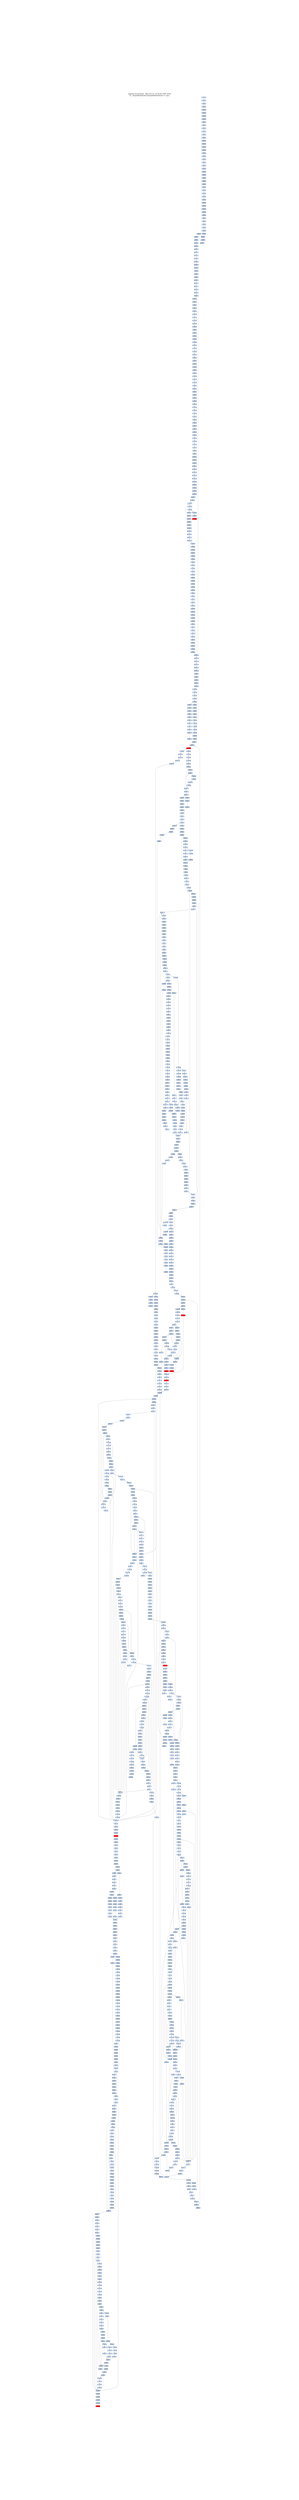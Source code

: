 digraph G {
node[shape=rectangle,style=filled,fillcolor=lightsteelblue,color=lightsteelblue]
bgcolor="transparent"
graph [label="Jakstab v0.8.4-devel   Mon Oct 21 12:32:20 CEST 2019\n-m ../Input/Real/linuxCommandsStatic/head -b --cpa i", labelloc=t, fontsize=35, pad=30]
"0x0807cfe8"[label="0x0807cfe8\n"];
"0x0807cfe3"[label="0x0807cfe3\n"];
"0x0804efe4"[label="0x0804efe4\n"];
"0x0804efed"[label="0x0804efed\n"];
"0x0807cfed"[label="0x0807cfed\n"];
"0x0804efea"[label="0x0804efea\n"];
"0x0807cff7"[label="0x0807cff7\n"];
"0x0804eff3"[label="0x0804eff3\n"];
"0x0807cff2"[label="0x0807cff2\n"];
"0x0804effe"[label="0x0804effe\n"];
"0x0807cffd"[label="0x0807cffd\n"];
"0x0804eff9"[label="0x0804eff9\n"];
"0x0807cff9"[label="0x0807cff9\n"];
"0x0804effc"[label="0x0804effc\n"];
"0x0807d007"[label="0x0807d007\n"];
"0x0804f001"[label="0x0804f001\n"];
"0x0807d002"[label="0x0807d002\n"];
"0x0804f004"[label="0x0804f004\n"];
"0x0804f00d"[label="0x0804f00d\n"];
"0x0804f010"[label="0x0804f010\n"];
"0x0807d00c"[label="0x0807d00c\n"];
"0x0804f00a"[label="0x0804f00a\n"];
"0x0804f015"[label="0x0804f015\n"];
"0x0807d015"[label="0x0807d015\n"];
"0x0807d011"[label="0x0807d011\n"];
"0x0807d020"[label="0x0807d020\n"];
"0x0804f01e"[label="0x0804f01e\n"];
"0x0807d01b"[label="0x0807d01b\n"];
"0x0804f01c"[label="0x0804f01c\n"];
"0x0807d025"[label="0x0807d025\n"];
"0x0804f021"[label="0x0804f021\n"];
"0x0807d02f"[label="0x0807d02f\n"];
"0x0804f030"[label="0x0804f030\n"];
"0x0807d02b"[label="0x0807d02b\n"];
"0x0807d029"[label="0x0807d029\n"];
"0x0804f035"[label="0x0804f035\n"];
"0x0807d037"[label="0x0807d037\n"];
"0x0807d035"[label="0x0807d035\n"];
"0x0807d031"[label="0x0807d031\n"];
"0x0804f03d"[label="0x0804f03d\n"];
"0x0807d040"[label="0x0807d040\n"];
"0x0804f040"[label="0x0804f040\n"];
"0x0804f03a"[label="0x0804f03a\n"];
"0x0804f03b"[label="0x0804f03b\n"];
"0x0804f03c"[label="0x0804f03c\n"];
"0x0807d039"[label="0x0807d039\n"];
"0x0807d048"[label="0x0807d048\n"];
"0x0804f046"[label="0x0804f046\n"];
"0x0807d046"[label="0x0807d046\n"];
"0x0807d043"[label="0x0807d043\n"];
"0x0807d04f"[label="0x0807d04f\n"];
"0x0804f04e"[label="0x0804f04e\n"];
"0x0804f04a"[label="0x0804f04a\n"];
"0x0804f04c"[label="0x0804f04c\n"];
"0x0807d051"[label="0x0807d051\n",fillcolor="red"];
"0x0807c860"[label="0x0807c860\n"];
"0x0804f05d"[label="0x0804f05d\n"];
"0x0804f059"[label="0x0804f059\n"];
"0x0807c868"[label="0x0807c868\n"];
"0x0807c866"[label="0x0807c866\n"];
"0x0804f068"[label="0x0804f068\n"];
"0x0807c863"[label="0x0807c863\n"];
"0x0804f063"[label="0x0804f063\n"];
"0x0807c86e"[label="0x0807c86e\n"];
"0x0804f06f"[label="0x0804f06f\n"];
"0x0807c86c"[label="0x0807c86c\n"];
"0x0807c86b"[label="0x0807c86b\n"];
"0x0807c878"[label="0x0807c878\n"];
"0x0804f076"[label="0x0804f076\n"];
"0x0807c875"[label="0x0807c875\n"];
"0x0807c873"[label="0x0807c873\n"];
"0x0807c871"[label="0x0807c871\n"];
"0x0807d080"[label="0x0807d080\n"];
"0x0807c87f"[label="0x0807c87f\n"];
"0x0807d07e"[label="0x0807d07e\n"];
"0x0807c87d"[label="0x0807c87d\n"];
"0x0807d07b"[label="0x0807d07b\n"];
"0x0807c87a"[label="0x0807c87a\n"];
"0x0804f07c"[label="0x0804f07c\n"];
"0x0807c888"[label="0x0807c888\n"];
"0x0807d088"[label="0x0807d088\n"];
"0x0804f087"[label="0x0804f087\n"];
"0x0807d084"[label="0x0807d084\n"];
"0x0807c882"[label="0x0807c882\n"];
"0x0807d082"[label="0x0807d082\n"];
"0x0804f083"[label="0x0804f083\n"];
"0x0807c881"[label="0x0807c881\n"];
"0x0807c88f"[label="0x0807c88f\n"];
"0x0804f08f"[label="0x0804f08f\n"];
"0x0807c88d"[label="0x0807c88d\n"];
"0x0807d08d"[label="0x0807d08d\n"];
"0x0804f089"[label="0x0804f089\n"];
"0x0807c88b"[label="0x0807c88b\n"];
"0x0807c897"[label="0x0807c897\n"];
"0x0804f097"[label="0x0804f097\n"];
"0x0807d095"[label="0x0807d095\n"];
"0x0807c894"[label="0x0807c894\n"];
"0x0804f091"[label="0x0804f091\n"];
"0x0807d093"[label="0x0807d093\n"];
"0x0807c892"[label="0x0807c892\n"];
"0x0804f094"[label="0x0804f094\n"];
"0x0807d091"[label="0x0807d091\n"];
"0x0807c8a0"[label="0x0807c8a0\n"];
"0x0807d0a0"[label="0x0807d0a0\n"];
"0x0804f09e"[label="0x0804f09e\n"];
"0x0807c89e"[label="0x0807c89e\n"];
"0x0804f09f"[label="0x0804f09f\n"];
"0x0804f099"[label="0x0804f099\n"];
"0x0807d09b"[label="0x0807d09b\n"];
"0x0807c89b"[label="0x0807c89b\n"];
"0x0804f09b"[label="0x0804f09b\n"];
"0x0807c899"[label="0x0807c899\n"];
"0x0807c8a6"[label="0x0807c8a6\n"];
"0x0804f0a7"[label="0x0804f0a7\n"];
"0x0807c8a3"[label="0x0807c8a3\n"];
"0x0804f0a4"[label="0x0804f0a4\n"];
"0x0807c8b0"[label="0x0807c8b0\n"];
"0x0804b0af"[label="0x0804b0af\n"];
"0x0807d0ac"[label="0x0807d0ac\n"];
"0x0807c8ab"[label="0x0807c8ab\n",fillcolor="red"];
"0x0807c8aa"[label="0x0807c8aa\n"];
"0x0804f0ab"[label="0x0804f0ab\n"];
"0x0807c8b8"[label="0x0807c8b8\n"];
"0x0804f0b6"[label="0x0804f0b6\n"];
"0x0804b0b6"[label="0x0804b0b6\n"];
"0x0804f0b1"[label="0x0804f0b1\n"];
"0x0807c8b3"[label="0x0807c8b3\n",fillcolor="red"];
"0x0804b0b2"[label="0x0804b0b2\n"];
"0x0804b0b3"[label="0x0804b0b3\n"];
"0x0804f0b4"[label="0x0804f0b4\n"];
"0x0807d0b1"[label="0x0807d0b1\n"];
"0x0807c8c0"[label="0x0807c8c0\n"];
"0x0804f0be"[label="0x0804f0be\n"];
"0x0807c8bf"[label="0x0807c8bf\n"];
"0x0807d0bd"[label="0x0807d0bd\n"];
"0x0807c8bd"[label="0x0807c8bd\n"];
"0x0804f0c0"[label="0x0804f0c0\n"];
"0x0807c8ba"[label="0x0807c8ba\n"];
"0x0804f0bc"[label="0x0804f0bc\n"];
"0x0804f0c5"[label="0x0804f0c5\n"];
"0x0807d0c2"[label="0x0807d0c2\n"];
"0x0807c8d0"[label="0x0807c8d0\n"];
"0x0804f0ce"[label="0x0804f0ce\n"];
"0x0807d0ce"[label="0x0807d0ce\n"];
"0x0804f0d0"[label="0x0804f0d0\n"];
"0x0804f0cb"[label="0x0804f0cb\n"];
"0x0804f0d6"[label="0x0804f0d6\n"];
"0x0807c8d6"[label="0x0807c8d6\n"];
"0x0807c8d3"[label="0x0807c8d3\n"];
"0x0807d0d3"[label="0x0807d0d3\n"];
"0x0804f0d4"[label="0x0804f0d4\n"];
"0x0807c8d1"[label="0x0807c8d1\n"];
"0x0807c8e0"[label="0x0807c8e0\n"];
"0x0807d0df"[label="0x0807d0df\n"];
"0x0804f0e0"[label="0x0804f0e0\n"];
"0x0807c8dc"[label="0x0807c8dc\n"];
"0x0804f0da"[label="0x0804f0da\n"];
"0x0807c8da"[label="0x0807c8da\n"];
"0x0804f0e6"[label="0x0804f0e6\n"];
"0x0807c8e7"[label="0x0807c8e7\n"];
"0x0804f0e8"[label="0x0804f0e8\n"];
"0x0807d0e4"[label="0x0807d0e4\n"];
"0x0804f0e2"[label="0x0804f0e2\n"];
"0x0807c8e2"[label="0x0807c8e2\n"];
"0x0804f0ed"[label="0x0804f0ed\n"];
"0x0807c8f0"[label="0x0807c8f0\n"];
"0x0807c8eb"[label="0x0807c8eb\n",fillcolor="red"];
"0x0807c8ea"[label="0x0807c8ea\n"];
"0x0804f0f6"[label="0x0804f0f6\n"];
"0x0807c8f6"[label="0x0807c8f6\n"];
"0x0804f0f8"[label="0x0804f0f8\n"];
"0x0807c8f5"[label="0x0807c8f5\n"];
"0x0807d0f4"[label="0x0807d0f4\n"];
"0x0807c8f3"[label="0x0807c8f3\n"];
"0x0804f0f3"[label="0x0804f0f3\n"];
"0x0804f0fd"[label="0x0804f0fd\n"];
"0x0807c8ff"[label="0x0807c8ff\n"];
"0x0807c8fb"[label="0x0807c8fb\n"];
"0x0807d0f9"[label="0x0807d0f9\n"];
"0x0804f106"[label="0x0804f106\n"];
"0x0807c906"[label="0x0807c906\n"];
"0x0804f108"[label="0x0804f108\n"];
"0x0807c903"[label="0x0807c903\n"];
"0x0804f103"[label="0x0804f103\n"];
"0x0807d10e"[label="0x0807d10e\n"];
"0x0804f110"[label="0x0804f110\n"];
"0x0807c90c"[label="0x0807c90c\n"];
"0x0804f10a"[label="0x0804f10a\n"];
"0x0807c90a"[label="0x0807c90a\n"];
"0x0807d109"[label="0x0807d109\n"];
"0x0807c915"[label="0x0807c915\n",fillcolor="red"];
"0x0804f118"[label="0x0804f118\n"];
"0x0807c914"[label="0x0807c914\n"];
"0x0807c911"[label="0x0807c911\n"];
"0x0804f120"[label="0x0804f120\n"];
"0x0807d11c"[label="0x0807d11c\n"];
"0x0804f123"[label="0x0804f123\n"];
"0x0807d121"[label="0x0807d121\n"];
"0x0804f12f"[label="0x0804f12f\n"];
"0x0807d12d"[label="0x0807d12d\n"];
"0x0804f129"[label="0x0804f129\n"];
"0x0804f135"[label="0x0804f135\n"];
"0x0807d132"[label="0x0807d132\n"];
"0x0807c940"[label="0x0807c940\n"];
"0x0807d13e"[label="0x0807d13e\n"];
"0x0804f13b"[label="0x0804f13b\n"];
"0x312d302e"[label="0x312d302e\n"];
"0x0807c947"[label="0x0807c947\n"];
"0x0804f146"[label="0x0804f146\n"];
"0x0804f148"[label="0x0804f148\n"];
"0x0804f141"[label="0x0804f141\n"];
"0x0807d143"[label="0x0807d143\n"];
"0x0807c942"[label="0x0807c942\n"];
"0x0807c941"[label="0x0807c941\n"];
"0x0804f144"[label="0x0804f144\n"];
"0x0807d14f"[label="0x0807d14f\n"];
"0x0807c94f"[label="0x0807c94f\n"];
"0x0807c94e"[label="0x0807c94e\n"];
"0x0807c94d"[label="0x0807c94d\n"];
"0x0804f14a"[label="0x0804f14a\n"];
"0x0804f14c"[label="0x0804f14c\n"];
"0x0807c958"[label="0x0807c958\n"];
"0x0807d154"[label="0x0807d154\n"];
"0x0807c952"[label="0x0807c952\n"];
"0x0807d160"[label="0x0807d160\n"];
"0x0807c95e"[label="0x0807c95e\n"];
"0x0807c95c"[label="0x0807c95c\n"];
"0x0807c966"[label="0x0807c966\n"];
"0x0807d165"[label="0x0807d165\n"];
"0x0807c964"[label="0x0807c964\n"];
"0x0807c962"[label="0x0807c962\n"];
"0x0807c96b"[label="0x0807c96b\n"];
"0x0807d176"[label="0x0807d176\n"];
"0x0807c975"[label="0x0807c975\n"];
"0x0807d174"[label="0x0807d174\n"];
"0x0807c973"[label="0x0807c973\n"];
"0x0807d171"[label="0x0807d171\n"];
"0x0807c971"[label="0x0807c971\n"];
"0x0807c980"[label="0x0807c980\n"];
"0x0807d17e"[label="0x0807d17e\n"];
"0x0807d17c"[label="0x0807d17c\n"];
"0x0807c97a"[label="0x0807c97a\n"];
"0x0807d17a"[label="0x0807d17a\n"];
"0x0807d187"[label="0x0807d187\n"];
"0x0807c986"[label="0x0807c986\n"];
"0x0807c984"[label="0x0807c984\n"];
"0x0807d183"[label="0x0807d183\n"];
"0x0807d181"[label="0x0807d181\n"];
"0x0807d190"[label="0x0807d190\n"];
"0x0807c990"[label="0x0807c990\n"];
"0x0807d18d"[label="0x0807d18d\n"];
"0x0807c98c"[label="0x0807c98c\n"];
"0x0807d194"[label="0x0807d194\n"];
"0x0807c994"[label="0x0807c994\n"];
"0x0807d193"[label="0x0807d193\n"];
"0x0807d192"[label="0x0807d192\n"];
"0x0807c992"[label="0x0807c992\n"];
"0x0807d191"[label="0x0807d191\n"];
"0x0807c99e"[label="0x0807c99e\n"];
"0x0807c99a"[label="0x0807c99a\n"];
"0x0807c9a8"[label="0x0807c9a8\n"];
"0x0807c9a5"[label="0x0807c9a5\n"];
"0x0807c9a2"[label="0x0807c9a2\n"];
"0x0807c9b0"[label="0x0807c9b0\n"];
"0x0807c9ae"[label="0x0807c9ae\n"];
"0x080521b0"[label="0x080521b0\n"];
"0x0807c9b8"[label="0x0807c9b8\n"];
"0x0807c9b6"[label="0x0807c9b6\n"];
"0x080521b1"[label="0x080521b1\n"];
"0x0809d9c0"[label="0x0809d9c0\n"];
"0x0807c9c0"[label="0x0807c9c0\n"];
"0x0809d9ca"[label="0x0809d9ca\n"];
"0x0807c9c8"[label="0x0807c9c8\n"];
"0x0807c9c5"[label="0x0807c9c5\n"];
"0x0807c9c3"[label="0x0807c9c3\n"];
"0x0809d9cf"[label="0x0809d9cf\n"];
"0x0807c9cf"[label="0x0807c9cf\n"];
"0x0809d9c1"[label="0x0809d9c1\n"];
"0x0807c9cd"[label="0x0807c9cd\n"];
"0x0809d9c6"[label="0x0809d9c6\n"];
"0x0809d9d9"[label="0x0809d9d9\n"];
"0x0807c9d5"[label="0x0807c9d5\n"];
"0x0807c9d3"[label="0x0807c9d3\n"];
"0x0809d9df"[label="0x0809d9df\n"];
"0x0807c9d1"[label="0x0807c9d1\n"];
"0x0807c9e0"[label="0x0807c9e0\n"];
"0x0807c9de"[label="0x0807c9de\n"];
"0x0807c9db"[label="0x0807c9db\n"];
"0x0809d9d5"[label="0x0809d9d5\n"];
"0x0809d9d7"[label="0x0809d9d7\n"];
"0x0807c9e8"[label="0x0807c9e8\n"];
"0x0809d9e9"[label="0x0809d9e9\n"];
"0x0809d9ee"[label="0x0809d9ee\n"];
"0x0807c9e4"[label="0x0807c9e4\n"];
"0x0809d9e1"[label="0x0809d9e1\n"];
"0x0809d9e4"[label="0x0809d9e4\n"];
"0x0807c9ee"[label="0x0807c9ee\n"];
"0x0809d9e3"[label="0x0809d9e3\n"];
"0x0809d9e8"[label="0x0809d9e8\n"];
"0x0807c9ea"[label="0x0807c9ea\n"];
"0x0807c9f7"[label="0x0807c9f7\n"];
"0x0807c9f4"[label="0x0807c9f4\n"];
"0x0807ca00"[label="0x0807ca00\n"];
"0x0807c9fd"[label="0x0807c9fd\n"];
"0x0807c9f9"[label="0x0807c9f9\n"];
"0x0807ca06"[label="0x0807ca06\n"];
"0x0807ca10"[label="0x0807ca10\n"];
"0x0807ca0c"[label="0x0807ca0c\n"];
"0x0807ca0b"[label="0x0807ca0b\n"];
"0x0807ca17"[label="0x0807ca17\n"];
"0x0807ca15"[label="0x0807ca15\n"];
"0x0807ca13"[label="0x0807ca13\n"];
"0x0807ca1e"[label="0x0807ca1e\n"];
"0x0807ca1b"[label="0x0807ca1b\n"];
"0x0807ca19"[label="0x0807ca19\n"];
"0x0807ca28"[label="0x0807ca28\n"];
"0x0807ca26"[label="0x0807ca26\n"];
"0x0807ca24"[label="0x0807ca24\n"];
"0x0807ca21"[label="0x0807ca21\n"];
"0x0807ca2b"[label="0x0807ca2b\n"];
"0x0807ca37"[label="0x0807ca37\n"];
"0x0807ca35"[label="0x0807ca35\n"];
"0x080a6240"[label="0x080a6240\n"];
"0x0807ca31"[label="0x0807ca31\n"];
"0x0807ca3d"[label="0x0807ca3d\n"];
"0x0807ca3b"[label="0x0807ca3b\n"];
"0x080a6249"[label="0x080a6249\n"];
"0x0807ca45"[label="0x0807ca45\n"];
"0x080a624f"[label="0x080a624f\n"];
"0x0807ca41"[label="0x0807ca41\n"];
"0x080a6243"[label="0x080a6243\n"];
"0x0807ca50"[label="0x0807ca50\n"];
"0x080a6244"[label="0x080a6244\n"];
"0x080a6241"[label="0x080a6241\n"];
"0x080a6242"[label="0x080a6242\n"];
"0x0807ca4c"[label="0x0807ca4c\n"];
"0x0807ca4b"[label="0x0807ca4b\n"];
"0x0807ca58"[label="0x0807ca58\n"];
"0x080a625c"[label="0x080a625c\n"];
"0x0807ca55"[label="0x0807ca55\n"];
"0x080a625a"[label="0x080a625a\n"];
"0x080a6260"[label="0x080a6260\n"];
"0x0807ca53"[label="0x0807ca53\n"];
"0x080a625e"[label="0x080a625e\n"];
"0x0807ca60"[label="0x0807ca60\n"];
"0x080a6252"[label="0x080a6252\n"];
"0x0807ca5c"[label="0x0807ca5c\n"];
"0x0807ca5a"[label="0x0807ca5a\n"];
"0x080a6256"[label="0x080a6256\n"];
"0x080a626b"[label="0x080a626b\n"];
"0x0807ca67"[label="0x0807ca67\n"];
"0x080a6269"[label="0x080a6269\n"];
"0x080a626f"[label="0x080a626f\n"];
"0x0807ca64"[label="0x0807ca64\n"];
"0x080a626d"[label="0x080a626d\n"];
"0x080a6263"[label="0x080a6263\n"];
"0x0807ca6f"[label="0x0807ca6f\n"];
"0x0807ca6d"[label="0x0807ca6d\n"];
"0x080a6267"[label="0x080a6267\n"];
"0x0807ca6b"[label="0x0807ca6b\n"];
"0x0807ca69"[label="0x0807ca69\n"];
"0x0807ca77"[label="0x0807ca77\n"];
"0x080a6279"[label="0x080a6279\n"];
"0x0807ca75"[label="0x0807ca75\n"];
"0x0807ca73"[label="0x0807ca73\n"];
"0x0807ca71"[label="0x0807ca71\n"];
"0x080a627e"[label="0x080a627e\n"];
"0x0807ca80"[label="0x0807ca80\n"];
"0x080a6271"[label="0x080a6271\n"];
"0x080a6277"[label="0x080a6277\n"];
"0x0807ca88"[label="0x0807ca88\n"];
"0x0807ca86"[label="0x0807ca86\n"];
"0x080a628a"[label="0x080a628a\n"];
"0x0807ca84"[label="0x0807ca84\n"];
"0x080a6290"[label="0x080a6290\n"];
"0x0807ca82"[label="0x0807ca82\n"];
"0x080a628d"[label="0x080a628d\n"];
"0x080a6284"[label="0x080a6284\n"];
"0x080a6281"[label="0x080a6281\n"];
"0x0807ca8e"[label="0x0807ca8e\n"];
"0x0804fa89"[label="0x0804fa89\n"];
"0x0807ca8b"[label="0x0807ca8b\n"];
"0x0804fa8c"[label="0x0804fa8c\n"];
"0x080a6286"[label="0x080a6286\n"];
"0x0807ca98"[label="0x0807ca98\n"];
"0x080a629c"[label="0x080a629c\n"];
"0x0807ca96"[label="0x0807ca96\n"];
"0x080a629a"[label="0x080a629a\n"];
"0x0807ca94"[label="0x0807ca94\n"];
"0x0807ca91"[label="0x0807ca91\n"];
"0x080a629e"[label="0x080a629e\n"];
"0x0807caa0"[label="0x0807caa0\n"];
"0x080a6292"[label="0x080a6292\n"];
"0x0807ca9c"[label="0x0807ca9c\n"];
"0x080a6298"[label="0x080a6298\n"];
"0x0807ca9a"[label="0x0807ca9a\n"];
"0x080a6296"[label="0x080a6296\n"];
"0x080a62ab"[label="0x080a62ab\n"];
"0x080a62ac"[label="0x080a62ac\n"];
"0x0807caa6"[label="0x0807caa6\n"];
"0x080a62a9"[label="0x080a62a9\n"];
"0x080a62af"[label="0x080a62af\n"];
"0x080a62b0"[label="0x080a62b0\n"];
"0x0807caa3"[label="0x0807caa3\n"];
"0x080a62ad"[label="0x080a62ad\n"];
"0x080a62ae"[label="0x080a62ae\n"];
"0x080a62a4"[label="0x080a62a4\n"];
"0x0807caaf"[label="0x0807caaf\n"];
"0x080a62a2"[label="0x080a62a2\n"];
"0x080a62a7"[label="0x080a62a7\n"];
"0x0807caab"[label="0x0807caab\n"];
"0x0807caa9"[label="0x0807caa9\n"];
"0x0807cab7"[label="0x0807cab7\n"];
"0x080a62ba"[label="0x080a62ba\n"];
"0x080a62bf"[label="0x080a62bf\n"];
"0x0807cab3"[label="0x0807cab3\n"];
"0x0807cabf"[label="0x0807cabf\n"];
"0x080a62b2"[label="0x080a62b2\n"];
"0x0807cab9"[label="0x0807cab9\n"];
"0x080a62cc"[label="0x080a62cc\n"];
"0x0807cac6"[label="0x0807cac6\n",fillcolor="red"];
"0x080a62ca"[label="0x080a62ca\n"];
"0x0807cac5"[label="0x0807cac5\n"];
"0x0807cac4"[label="0x0807cac4\n"];
"0x0807cac3"[label="0x0807cac3\n"];
"0x080a62d0"[label="0x080a62d0\n"];
"0x0807cac2"[label="0x0807cac2\n"];
"0x0807cad0"[label="0x0807cad0\n"];
"0x080a62c8"[label="0x080a62c8\n"];
"0x080a62c5"[label="0x080a62c5\n"];
"0x0807cad8"[label="0x0807cad8\n"];
"0x080a62dc"[label="0x080a62dc\n"];
"0x0807cad6"[label="0x0807cad6\n"];
"0x080a62da"[label="0x080a62da\n"];
"0x0807cad4"[label="0x0807cad4\n"];
"0x080a62e0"[label="0x080a62e0\n"];
"0x0807eae0"[label="0x0807eae0\n"];
"0x0807cadf"[label="0x0807cadf\n"];
"0x080a62d4"[label="0x080a62d4\n"];
"0x0807cadd"[label="0x0807cadd\n"];
"0x080a62d7"[label="0x080a62d7\n"];
"0x0807cadb"[label="0x0807cadb\n"];
"0x0807cae7"[label="0x0807cae7\n"];
"0x080a62e9"[label="0x080a62e9\n"];
"0x0807cae4"[label="0x0807cae4\n"];
"0x080a62f0"[label="0x080a62f0\n"];
"0x0807cae2"[label="0x0807cae2\n"];
"0x0807caef"[label="0x0807caef\n"];
"0x0807caeb"[label="0x0807caeb\n"];
"0x080a62e6"[label="0x080a62e6\n"];
"0x080a62fc"[label="0x080a62fc\n"];
"0x080a62f9"[label="0x080a62f9\n"];
"0x0807caf6"[label="0x0807caf6\n"];
"0x080a62fd"[label="0x080a62fd\n"];
"0x080a62f3"[label="0x080a62f3\n"];
"0x0807caff"[label="0x0807caff\n"];
"0x080a62f7"[label="0x080a62f7\n"];
"0x0807cafb"[label="0x0807cafb\n"];
"0x080a6309"[label="0x080a6309\n"];
"0x0807cb03"[label="0x0807cb03\n"];
"0x080a630d"[label="0x080a630d\n"];
"0x080a6303"[label="0x080a6303\n"];
"0x0807cb10"[label="0x0807cb10\n"];
"0x080a6301"[label="0x080a6301\n"];
"0x080a6307"[label="0x080a6307\n"];
"0x080a631b"[label="0x080a631b\n"];
"0x0807cb16"[label="0x0807cb16\n"];
"0x0807cb14"[label="0x0807cb14\n"];
"0x080a631f"[label="0x080a631f\n"];
"0x080a631d"[label="0x080a631d\n"];
"0x0807cb12"[label="0x0807cb12\n"];
"0x080a6313"[label="0x080a6313\n"];
"0x080a6311"[label="0x080a6311\n"];
"0x0807cb1e"[label="0x0807cb1e\n"];
"0x080a6312"[label="0x080a6312\n"];
"0x0807cb1c"[label="0x0807cb1c\n"];
"0x080a6318"[label="0x080a6318\n"];
"0x0807cb1a"[label="0x0807cb1a\n"];
"0x0807cb26"[label="0x0807cb26\n"];
"0x080a632a"[label="0x080a632a\n"];
"0x080a632f"[label="0x080a632f\n"];
"0x0807cb22"[label="0x0807cb22\n"];
"0x080a6321"[label="0x080a6321\n"];
"0x0807cb2c"[label="0x0807cb2c\n"];
"0x080a6325"[label="0x080a6325\n"];
"0x0807cb29"[label="0x0807cb29\n"];
"0x0807cb36"[label="0x0807cb36\n"];
"0x0807cb34"[label="0x0807cb34\n"];
"0x080a6340"[label="0x080a6340\n"];
"0x0807cb32"[label="0x0807cb32\n"];
"0x0807cb3f"[label="0x0807cb3f\n"];
"0x080a6331"[label="0x080a6331\n"];
"0x080a6337"[label="0x080a6337\n"];
"0x0807cb3b"[label="0x0807cb3b\n"];
"0x080a634b"[label="0x080a634b\n"];
"0x0807cb47"[label="0x0807cb47\n"];
"0x0807cb43"[label="0x0807cb43\n"];
"0x080a6350"[label="0x080a6350\n"];
"0x080a634d"[label="0x080a634d\n"];
"0x080a6344"[label="0x080a6344\n"];
"0x0807cb4d"[label="0x0807cb4d\n"];
"0x080a6342"[label="0x080a6342\n"];
"0x0807cb4b"[label="0x0807cb4b\n"];
"0x080a6348"[label="0x080a6348\n"];
"0x0807cb49"[label="0x0807cb49\n"];
"0x0807cb58"[label="0x0807cb58\n"];
"0x080a635c"[label="0x080a635c\n"];
"0x0807cb56"[label="0x0807cb56\n"];
"0x080a635a"[label="0x080a635a\n"];
"0x0807cb54"[label="0x0807cb54\n"];
"0x080a6360"[label="0x080a6360\n"];
"0x0807cb51"[label="0x0807cb51\n"];
"0x080a635e"[label="0x080a635e\n"];
"0x0807cb60"[label="0x0807cb60\n"];
"0x080a6353"[label="0x080a6353\n"];
"0x0807cb5e"[label="0x0807cb5e\n"];
"0x0807cb5c"[label="0x0807cb5c\n"];
"0x080a6357"[label="0x080a6357\n"];
"0x0807cb5a"[label="0x0807cb5a\n"];
"0x080a6355"[label="0x080a6355\n"];
"0x080a636b"[label="0x080a636b\n"];
"0x0807cb68"[label="0x0807cb68\n"];
"0x080a636f"[label="0x080a636f\n"];
"0x0807cb62"[label="0x0807cb62\n"];
"0x0807cb70"[label="0x0807cb70\n"];
"0x080a6364"[label="0x080a6364\n"];
"0x0807cb6e"[label="0x0807cb6e\n"];
"0x0807cb6c"[label="0x0807cb6c\n"];
"0x080a6368"[label="0x080a6368\n"];
"0x0807cb6a"[label="0x0807cb6a\n"];
"0x080a637c"[label="0x080a637c\n"];
"0x0807cb76"[label="0x0807cb76\n"];
"0x0807cb73"[label="0x0807cb73\n"];
"0x080a637e"[label="0x080a637e\n"];
"0x0807cb80"[label="0x0807cb80\n"];
"0x080a6371"[label="0x080a6371\n"];
"0x0807cb7e"[label="0x0807cb7e\n"];
"0x0804eb80"[label="0x0804eb80\n"];
"0x0807cb7c"[label="0x0807cb7c\n"];
"0x080a6377"[label="0x080a6377\n"];
"0x0807cb79"[label="0x0807cb79\n"];
"0x0804eb87"[label="0x0804eb87\n"];
"0x080a6389"[label="0x080a6389\n"];
"0x0807cb85"[label="0x0807cb85\n"];
"0x0804eb81"[label="0x0804eb81\n"];
"0x080a6390"[label="0x080a6390\n"];
"0x0807cb83"[label="0x0807cb83\n"];
"0x0804eb82"[label="0x0804eb82\n"];
"0x0804eb83"[label="0x0804eb83\n"];
"0x0804eb84"[label="0x0804eb84\n"];
"0x0807cb90"[label="0x0807cb90\n"];
"0x080a6384"[label="0x080a6384\n"];
"0x0807cb8e"[label="0x0807cb8e\n"];
"0x080a6381"[label="0x080a6381\n"];
"0x0804eb8f"[label="0x0804eb8f\n"];
"0x0804eb8b"[label="0x0804eb8b\n"];
"0x0807cb8a"[label="0x0807cb8a\n"];
"0x080a6386"[label="0x080a6386\n"];
"0x0807cb98"[label="0x0807cb98\n"];
"0x080a639b"[label="0x080a639b\n"];
"0x0804eb97"[label="0x0804eb97\n"];
"0x0807cb94"[label="0x0807cb94\n"];
"0x080a63a0"[label="0x080a63a0\n"];
"0x0807cb92"[label="0x0807cb92\n"];
"0x0804eb93"[label="0x0804eb93\n"];
"0x0804eb9d"[label="0x0804eb9d\n"];
"0x080a6393"[label="0x080a6393\n"];
"0x0807cb9f"[label="0x0807cb9f\n"];
"0x0804eb99"[label="0x0804eb99\n"];
"0x080a6398"[label="0x080a6398\n"];
"0x0807cb9b"[label="0x0807cb9b\n"];
"0x0804eb9b"[label="0x0804eb9b\n"];
"0x080a6396"[label="0x080a6396\n"];
"0x0807cba8"[label="0x0807cba8\n"];
"0x0804eba5"[label="0x0804eba5\n"];
"0x0804eba7"[label="0x0804eba7\n"];
"0x0807cba4"[label="0x0807cba4\n"];
"0x080a63b0"[label="0x080a63b0\n"];
"0x0804eba3"[label="0x0804eba3\n"];
"0x0807cbb0"[label="0x0807cbb0\n"];
"0x080a63a3"[label="0x080a63a3\n"];
"0x0804ebae"[label="0x0804ebae\n"];
"0x0807d3ae"[label="0x0807d3ae\n"];
"0x0804ebb0"[label="0x0804ebb0\n"];
"0x0804eba9"[label="0x0804eba9\n"];
"0x080a63a8"[label="0x080a63a8\n"];
"0x0807cba9"[label="0x0807cba9\n"];
"0x0807d3b8"[label="0x0807d3b8\n"];
"0x0804ebb6"[label="0x0804ebb6\n"];
"0x0807cbb6"[label="0x0807cbb6\n"];
"0x0804ebb8"[label="0x0804ebb8\n"];
"0x0804ebb2"[label="0x0804ebb2\n"];
"0x0807cbb3"[label="0x0807cbb3\n"];
"0x0807d3b2"[label="0x0807d3b2\n"];
"0x0804ebb4"[label="0x0804ebb4\n"];
"0x080a63be"[label="0x080a63be\n"];
"0x0807cbbf"[label="0x0807cbbf\n"];
"0x080a63b4"[label="0x080a63b4\n"];
"0x0804ebbe"[label="0x0804ebbe\n"];
"0x0804ebc0"[label="0x0804ebc0\n"];
"0x0807cbbd"[label="0x0807cbbd\n"];
"0x0804ebba"[label="0x0804ebba\n"];
"0x0807cbbb"[label="0x0807cbbb\n"];
"0x0804ebbc"[label="0x0804ebbc\n"];
"0x0807cbb9"[label="0x0807cbb9\n"];
"0x080a63b6"[label="0x080a63b6\n"];
"0x0807cbc8"[label="0x0807cbc8\n"];
"0x080a63cb"[label="0x080a63cb\n"];
"0x0804ebc7"[label="0x0804ebc7\n"];
"0x080a63c9"[label="0x080a63c9\n"];
"0x0804ebc8"[label="0x0804ebc8\n"];
"0x0804ebc2"[label="0x0804ebc2\n"];
"0x0807cbc3"[label="0x0807cbc3\n"];
"0x0804ebc4"[label="0x0804ebc4\n"];
"0x0807cbc1"[label="0x0807cbc1\n"];
"0x080a63ce"[label="0x080a63ce\n"];
"0x080a63c3"[label="0x080a63c3\n"];
"0x0807cbcf"[label="0x0807cbcf\n"];
"0x0804ebd0"[label="0x0804ebd0\n"];
"0x0807cbcd"[label="0x0807cbcd\n"];
"0x0804ebc9"[label="0x0804ebc9\n"];
"0x0804ebca"[label="0x0804ebca\n"];
"0x0804ebcb"[label="0x0804ebcb\n"];
"0x080a63db"[label="0x080a63db\n"];
"0x080a63d9"[label="0x080a63d9\n"];
"0x0804ebd7"[label="0x0804ebd7\n"];
"0x0807cbd6"[label="0x0807cbd6\n"];
"0x080a63da"[label="0x080a63da\n"];
"0x0807cbd4"[label="0x0807cbd4\n"];
"0x0804ebd2"[label="0x0804ebd2\n"];
"0x080a63e0"[label="0x080a63e0\n"];
"0x0804ebd4"[label="0x0804ebd4\n"];
"0x0807cbd1"[label="0x0807cbd1\n"];
"0x080a63d3"[label="0x080a63d3\n"];
"0x080a63d1"[label="0x080a63d1\n"];
"0x0807cbde"[label="0x0807cbde\n"];
"0x0807cbdd"[label="0x0807cbdd\n"];
"0x0804ebe0"[label="0x0804ebe0\n"];
"0x080a63d8"[label="0x080a63d8\n"];
"0x0804ebda"[label="0x0804ebda\n"];
"0x080a63d5"[label="0x080a63d5\n"];
"0x0807cbda"[label="0x0807cbda\n"];
"0x080a63d6"[label="0x080a63d6\n"];
"0x0807cbe7"[label="0x0807cbe7\n"];
"0x080a63ec"[label="0x080a63ec\n"];
"0x0804ebe7"[label="0x0804ebe7\n"];
"0x080a63ea"[label="0x080a63ea\n"];
"0x080a63f0"[label="0x080a63f0\n"];
"0x0804ebe2"[label="0x0804ebe2\n"];
"0x0807cbe2"[label="0x0807cbe2\n"];
"0x0807dbf0"[label="0x0807dbf0\n"];
"0x080a63e4"[label="0x080a63e4\n"];
"0x0804ebef"[label="0x0804ebef\n"];
"0x0804f3ef"[label="0x0804f3ef\n"];
"0x0807cbee"[label="0x0807cbee\n"];
"0x080a63e7"[label="0x080a63e7\n"];
"0x0804ebe9"[label="0x0804ebe9\n"];
"0x0807cbeb"[label="0x0807cbeb\n"];
"0x0804ebeb"[label="0x0804ebeb\n"];
"0x0804f3f5"[label="0x0804f3f5\n"];
"0x080a63fb"[label="0x080a63fb\n"];
"0x0804ebf5"[label="0x0804ebf5\n"];
"0x0807dbf7"[label="0x0807dbf7\n"];
"0x0804f3f8"[label="0x0804f3f8\n"];
"0x0804ebf1"[label="0x0804ebf1\n"];
"0x0807cbf3"[label="0x0807cbf3\n"];
"0x080a6400"[label="0x080a6400\n"];
"0x0807dbf2"[label="0x0807dbf2\n"];
"0x0804ebf3"[label="0x0804ebf3\n"];
"0x0807dbf1"[label="0x0807dbf1\n"];
"0x0807cbf1"[label="0x0807cbf1\n"];
"0x0807dc00"[label="0x0807dc00\n"];
"0x0804ebfd"[label="0x0804ebfd\n"];
"0x0807cbff"[label="0x0807cbff\n"];
"0x0804f3fe"[label="0x0804f3fe\n"];
"0x0807dbfd"[label="0x0807dbfd\n"];
"0x0807cbfd"[label="0x0807cbfd\n"];
"0x0804ebf9"[label="0x0804ebf9\n"];
"0x080a63f8"[label="0x080a63f8\n"];
"0x0804ebfb"[label="0x0804ebfb\n"];
"0x0807cbf9"[label="0x0807cbf9\n"];
"0x0807cc08"[label="0x0807cc08\n"];
"0x0807dc08"[label="0x0807dc08\n"];
"0x0804ec05"[label="0x0804ec05\n"];
"0x0804ec07"[label="0x0804ec07\n"];
"0x0807dc06"[label="0x0807dc06\n"];
"0x0804ec01"[label="0x0804ec01\n"];
"0x0804f401"[label="0x0804f401\n"];
"0x0804f403"[label="0x0804f403\n"];
"0x080a640d"[label="0x080a640d\n"];
"0x0807cc02"[label="0x0807cc02\n"];
"0x0804ec03"[label="0x0804ec03\n"];
"0x0807dc10"[label="0x0807dc10\n"];
"0x0807cc10"[label="0x0807cc10\n"];
"0x0807dc0f"[label="0x0807dc0f\n"];
"0x0804f40f"[label="0x0804f40f\n"];
"0x0804ec0f"[label="0x0804ec0f\n"];
"0x0804ec09"[label="0x0804ec09\n"];
"0x0807dc0c"[label="0x0807dc0c\n"];
"0x0804f409"[label="0x0804f409\n"];
"0x080a6408"[label="0x080a6408\n"];
"0x0804ec0b"[label="0x0804ec0b\n"];
"0x0807dc0a"[label="0x0807dc0a\n"];
"0x0807cc09"[label="0x0807cc09\n"];
"0x0804f415"[label="0x0804f415\n"];
"0x0807dc18"[label="0x0807dc18\n"];
"0x0804ec15"[label="0x0804ec15\n"];
"0x0807cc18"[label="0x0807cc18\n"];
"0x0804ec17"[label="0x0804ec17\n"];
"0x0807cc15"[label="0x0807cc15\n"];
"0x0804ec11"[label="0x0804ec11\n"];
"0x0804ec13"[label="0x0804ec13\n"];
"0x0807dc11"[label="0x0807dc11\n"];
"0x0807cc20"[label="0x0807cc20\n"];
"0x0804f41d"[label="0x0804f41d\n"];
"0x0807cc1e"[label="0x0807cc1e\n"];
"0x0804ec1f"[label="0x0804ec1f\n"];
"0x0804ec19"[label="0x0804ec19\n"];
"0x0804f419"[label="0x0804f419\n"];
"0x0807cc1b"[label="0x0807cc1b\n"];
"0x0804ec1b"[label="0x0804ec1b\n"];
"0x0807cc28"[label="0x0807cc28\n"];
"0x0804ec27"[label="0x0804ec27\n"];
"0x0804f428"[label="0x0804f428\n"];
"0x0807cc24"[label="0x0807cc24\n"];
"0x0804ec21"[label="0x0804ec21\n"];
"0x0804f421"[label="0x0804f421\n"];
"0x0804ec23"[label="0x0804ec23\n"];
"0x0804f424"[label="0x0804f424\n"];
"0x0804ec2d"[label="0x0804ec2d\n"];
"0x0807cc2f"[label="0x0807cc2f\n"];
"0x0804ec2f"[label="0x0804ec2f\n"];
"0x0807cc2d"[label="0x0807cc2d\n"];
"0x0804ec29"[label="0x0804ec29\n"];
"0x0804f429"[label="0x0804f429\n"];
"0x0807cc2a"[label="0x0807cc2a\n"];
"0x0804ec2b"[label="0x0804ec2b\n"];
"0x0804ec35"[label="0x0804ec35\n"];
"0x0807cc37"[label="0x0807cc37\n"];
"0x0804ec37"[label="0x0804ec37\n"];
"0x0807cc35"[label="0x0807cc35\n"];
"0x0804ec31"[label="0x0804ec31\n"];
"0x0804ec33"[label="0x0804ec33\n"];
"0x0807cc31"[label="0x0807cc31\n"];
"0x0804ec3e"[label="0x0804ec3e\n"];
"0x0804ec3a"[label="0x0804ec3a\n"];
"0x0807cc3b"[label="0x0807cc3b\n"];
"0x0804ec3c"[label="0x0804ec3c\n"];
"0x0804ec45"[label="0x0804ec45\n"];
"0x0807cc48"[label="0x0807cc48\n"];
"0x0807cc45"[label="0x0807cc45\n"];
"0x0804ec41"[label="0x0804ec41\n"];
"0x0804ec42"[label="0x0804ec42\n"];
"0x0804ec43"[label="0x0804ec43\n"];
"0x0804ec44"[label="0x0804ec44\n"];
"0x0807cc41"[label="0x0807cc41\n"];
"0x0807a450"[label="0x0807a450\n"];
"0x0807cc4f"[label="0x0807cc4f\n"];
"0x0804ec50"[label="0x0804ec50\n"];
"0x0807cc4d"[label="0x0807cc4d\n"];
"0x0804ec56"[label="0x0804ec56\n"];
"0x0807cc57"[label="0x0807cc57\n"];
"0x0807cc55"[label="0x0807cc55\n"];
"0x0807a454"[label="0x0807a454\n"];
"0x0807a453"[label="0x0807a453\n"];
"0x0807cc53"[label="0x0807cc53\n"];
"0x0804ec52"[label="0x0804ec52\n"];
"0x0807a452"[label="0x0807a452\n"];
"0x0807cc51"[label="0x0807cc51\n"];
"0x0807a451"[label="0x0807a451\n"];
"0x0804ec54"[label="0x0804ec54\n"];
"0x0807cc60"[label="0x0807cc60\n"];
"0x0804ec5d"[label="0x0804ec5d\n"];
"0x0807a45f"[label="0x0807a45f\n"];
"0x0804ec60"[label="0x0804ec60\n"];
"0x0804ec59"[label="0x0804ec59\n"];
"0x0807cc5c"[label="0x0807cc5c\n"];
"0x0804ec5a"[label="0x0804ec5a\n"];
"0x0807cc5b"[label="0x0807cc5b\n"];
"0x0804ec5b"[label="0x0804ec5b\n"];
"0x0807a459"[label="0x0807a459\n"];
"0x0807cc59"[label="0x0807cc59\n"];
"0x0804ec5c"[label="0x0804ec5c\n"];
"0x0807a468"[label="0x0807a468\n"];
"0x0807cc68"[label="0x0807cc68\n"];
"0x0804ec66"[label="0x0804ec66\n"];
"0x0804ec68"[label="0x0804ec68\n"];
"0x0807cc63"[label="0x0807cc63\n"];
"0x0804ec62"[label="0x0804ec62\n"];
"0x0807a462"[label="0x0807a462\n"];
"0x0804ec64"[label="0x0804ec64\n"];
"0x0804ec6d"[label="0x0804ec6d\n"];
"0x0807cc70"[label="0x0807cc70\n"];
"0x0804ec6e"[label="0x0804ec6e\n"];
"0x0807a46f"[label="0x0807a46f\n"];
"0x0804ec6f"[label="0x0804ec6f\n"];
"0x0807cc6e"[label="0x0807cc6e\n"];
"0x0804ec70"[label="0x0804ec70\n"];
"0x0807a46c"[label="0x0807a46c\n"];
"0x0807cc6c"[label="0x0807cc6c\n"];
"0x0804ec6a"[label="0x0804ec6a\n"];
"0x0807cc6a"[label="0x0807cc6a\n"];
"0x0807cc78"[label="0x0807cc78\n"];
"0x0804ec78"[label="0x0804ec78\n"];
"0x0804ec71"[label="0x0804ec71\n"];
"0x0807cc74"[label="0x0807cc74\n"];
"0x0807a473"[label="0x0807a473\n"];
"0x0807cc72"[label="0x0807cc72\n"];
"0x0807a471"[label="0x0807a471\n"];
"0x0807a480"[label="0x0807a480\n"];
"0x0804ec7e"[label="0x0804ec7e\n"];
"0x0807cc7e"[label="0x0807cc7e\n"];
"0x0807a47d"[label="0x0807a47d\n"];
"0x0804ec80"[label="0x0804ec80\n"];
"0x0807cc7c"[label="0x0807cc7c\n"];
"0x0804ec7a"[label="0x0804ec7a\n"];
"0x0807a47b"[label="0x0807a47b\n"];
"0x0804ec7c"[label="0x0804ec7c\n"];
"0x0807a479"[label="0x0807a479\n"];
"0x0807a487"[label="0x0807a487\n"];
"0x0807cc86"[label="0x0807cc86\n"];
"0x0804ec87"[label="0x0804ec87\n"];
"0x0804ec82"[label="0x0804ec82\n"];
"0x0807cc82"[label="0x0807cc82\n"];
"0x0807a482"[label="0x0807a482\n"];
"0x0807a48e"[label="0x0807a48e\n"];
"0x0804ec90"[label="0x0804ec90\n"];
"0x0807a48c"[label="0x0807a48c\n"];
"0x0807cc8b"[label="0x0807cc8b\n"];
"0x0807a48a"[label="0x0807a48a\n"];
"0x0807a498"[label="0x0807a498\n"];
"0x0807a496"[label="0x0807a496\n"];
"0x0807cc95"[label="0x0807cc95\n"];
"0x0807a494"[label="0x0807a494\n"];
"0x0804ec92"[label="0x0804ec92\n"];
"0x0804ec94"[label="0x0804ec94\n"];
"0x0807a491"[label="0x0807a491\n"];
"0x0807cc9f"[label="0x0807cc9f\n"];
"0x0807a49f"[label="0x0807a49f\n"];
"0x0807a49c"[label="0x0807a49c\n"];
"0x0807cc9a"[label="0x0807cc9a\n"];
"0x0807a49a"[label="0x0807a49a\n"];
"0x0807cca5"[label="0x0807cca5\n"];
"0x0807a4a3"[label="0x0807a4a3\n"];
"0x0807cca3"[label="0x0807cca3\n"];
"0x0807a4a1"[label="0x0807a4a1\n"];
"0x0807cca1"[label="0x0807cca1\n"];
"0x0807a4b0"[label="0x0807a4b0\n"];
"0x0807ccae"[label="0x0807ccae\n"];
"0x0807ccab"[label="0x0807ccab\n"];
"0x0807a4a9"[label="0x0807a4a9\n"];
"0x0807cca9"[label="0x0807cca9\n"];
"0x0807a4b8"[label="0x0807a4b8\n"];
"0x0807ccb6"[label="0x0807ccb6\n"];
"0x0807a4b5"[label="0x0807a4b5\n"];
"0x0807ccb2"[label="0x0807ccb2\n"];
"0x0804f4b4"[label="0x0804f4b4\n"];
"0x0807a4c0"[label="0x0807a4c0\n"];
"0x0804f4bd"[label="0x0804f4bd\n"];
"0x0807a4be"[label="0x0807a4be\n"];
"0x0807ccbe"[label="0x0807ccbe\n"];
"0x0807a4bd"[label="0x0807a4bd\n"];
"0x0807a4bc"[label="0x0807a4bc\n"];
"0x0807ccbc"[label="0x0807ccbc\n"];
"0x0807a4bb"[label="0x0807a4bb\n"];
"0x0804f4ba"[label="0x0804f4ba\n"];
"0x0807a4ba"[label="0x0807a4ba\n"];
"0x0804f4bc"[label="0x0804f4bc\n"];
"0x0807ccc7"[label="0x0807ccc7\n"];
"0x0807a4c6"[label="0x0807a4c6\n"];
"0x0807a4c5"[label="0x0807a4c5\n"];
"0x0804f4c8"[label="0x0804f4c8\n"];
"0x0807ccc4"[label="0x0807ccc4\n"];
"0x0807a4c3"[label="0x0807a4c3\n"];
"0x0804f4c3"[label="0x0804f4c3\n"];
"0x0807a4d0"[label="0x0807a4d0\n"];
"0x0807cccf"[label="0x0807cccf\n"];
"0x0807a4ce"[label="0x0807a4ce\n"];
"0x0804f4cf"[label="0x0804f4cf\n"];
"0x0807cccd"[label="0x0807cccd\n"];
"0x0804f4d0"[label="0x0804f4d0\n"];
"0x0804f4c9"[label="0x0804f4c9\n"];
"0x0807a4cb"[label="0x0807a4cb\n"];
"0x0807ccd8"[label="0x0807ccd8\n"];
"0x0807a4d8"[label="0x0807a4d8\n"];
"0x0807a4d7"[label="0x0807a4d7\n"];
"0x0807a4d5"[label="0x0807a4d5\n"];
"0x0807a4d2"[label="0x0807a4d2\n"];
"0x0807a4e0"[label="0x0807a4e0\n"];
"0x0807ccdf"[label="0x0807ccdf\n"];
"0x0807ccdc"[label="0x0807ccdc\n"];
"0x0807a4db"[label="0x0807a4db\n"];
"0x0807ccda"[label="0x0807ccda\n"];
"0x0807a4da"[label="0x0807a4da\n"];
"0x0807a4d9"[label="0x0807a4d9\n"];
"0x0807cce8"[label="0x0807cce8\n"];
"0x0807cce6"[label="0x0807cce6\n"];
"0x0807a4e6"[label="0x0807a4e6\n"];
"0x0807a4e4"[label="0x0807a4e4\n"];
"0x0807cce3"[label="0x0807cce3\n"];
"0x0809d4f0"[label="0x0809d4f0\n"];
"0x0807a4e2"[label="0x0807a4e2\n"];
"0x0807ccf0"[label="0x0807ccf0\n"];
"0x0807ccec"[label="0x0807ccec\n"];
"0x0807a4e9"[label="0x0807a4e9\n"];
"0x0807ccf6"[label="0x0807ccf6\n"];
"0x0807ccf4"[label="0x0807ccf4\n"];
"0x0807cd00"[label="0x0807cd00\n"];
"0x0809d4f5"[label="0x0809d4f5\n"];
"0x0807ccf9"[label="0x0807ccf9\n"];
"0x0807cd07"[label="0x0807cd07\n"];
"0x0807cd05"[label="0x0807cd05\n"];
"0x0807cd02"[label="0x0807cd02\n"];
"0x0807cd10"[label="0x0807cd10\n"];
"0x0807cd0e"[label="0x0807cd0e\n"];
"0x0807cd09"[label="0x0807cd09\n"];
"0x0807cd18"[label="0x0807cd18\n"];
"0x0807cd16"[label="0x0807cd16\n"];
"0x0807cd14"[label="0x0807cd14\n"];
"0x0807cd12"[label="0x0807cd12\n"];
"0x0807cd20"[label="0x0807cd20\n"];
"0x0807cd28"[label="0x0807cd28\n"];
"0x0807cd26"[label="0x0807cd26\n"];
"0x0807cd24"[label="0x0807cd24\n"];
"0x0807cd22"[label="0x0807cd22\n"];
"0x0807cd2e"[label="0x0807cd2e\n"];
"0x0807cd2b"[label="0x0807cd2b\n"];
"0x0807cd38"[label="0x0807cd38\n"];
"0x0807cd36"[label="0x0807cd36\n"];
"0x0807cd34"[label="0x0807cd34\n"];
"0x0807cd31"[label="0x0807cd31\n"];
"0x0807cd40"[label="0x0807cd40\n"];
"0x0807cd3d"[label="0x0807cd3d\n"];
"0x0807cd3b"[label="0x0807cd3b\n"];
"0x0807cd48"[label="0x0807cd48\n"];
"0x0807cd46"[label="0x0807cd46\n"];
"0x0807cd43"[label="0x0807cd43\n"];
"0x0807cd50"[label="0x0807cd50\n"];
"0x0807cd4c"[label="0x0807cd4c\n"];
"0x0807cd54"[label="0x0807cd54\n"];
"0x0807cd5e"[label="0x0807cd5e\n"];
"0x0807cd5a"[label="0x0807cd5a\n"];
"0x0807cd66"[label="0x0807cd66\n"];
"0x0807cd62"[label="0x0807cd62\n"];
"0x0807cd70"[label="0x0807cd70\n"];
"0x0807cd6b"[label="0x0807cd6b\n"];
"0x0807cd75"[label="0x0807cd75\n"];
"0x0807cd73"[label="0x0807cd73\n"];
"0x0807cd7f"[label="0x0807cd7f\n"];
"0x0804f57f"[label="0x0804f57f\n"];
"0x0807cd7d"[label="0x0807cd7d\n"];
"0x0807cd7b"[label="0x0807cd7b\n"];
"0x0804f57b"[label="0x0804f57b\n"];
"0x0807cd79"[label="0x0807cd79\n"];
"0x0807cd86"[label="0x0807cd86\n"];
"0x0804f587"[label="0x0804f587\n"];
"0x0807cd82"[label="0x0807cd82\n"];
"0x0804f583"[label="0x0804f583\n"];
"0x0807cd8f"[label="0x0807cd8f\n"];
"0x0804f58e"[label="0x0804f58e\n"];
"0x0804f58f"[label="0x0804f58f\n"];
"0x0807cd8d"[label="0x0807cd8d\n"];
"0x0804f58a"[label="0x0804f58a\n"];
"0x0807cd98"[label="0x0807cd98\n"];
"0x08055d96"[label="0x08055d96\n"];
"0x0807cd95"[label="0x0807cd95\n"];
"0x08055d93"[label="0x08055d93\n"];
"0x0807cd91"[label="0x0807cd91\n"];
"0x0807cda0"[label="0x0807cda0\n"];
"0x0807cd9e"[label="0x0807cd9e\n"];
"0x0807cd9a"[label="0x0807cd9a\n"];
"0x0804d5a6"[label="0x0804d5a6\n",fillcolor="red"];
"0x0807cda5"[label="0x0807cda5\n"];
"0x0804d5a3"[label="0x0804d5a3\n"];
"0x0807cdad"[label="0x0807cdad\n"];
"0x0807cda9"[label="0x0807cda9\n"];
"0x0807cdb6"[label="0x0807cdb6\n"];
"0x0807cdb2"[label="0x0807cdb2\n"];
"0x0807cdbe"[label="0x0807cdbe\n"];
"0x0804edc0"[label="0x0804edc0\n"];
"0x0807cdba"[label="0x0807cdba\n"];
"0x0807cdc6"[label="0x0807cdc6\n"];
"0x0804edc1"[label="0x0804edc1\n"];
"0x0804edc2"[label="0x0804edc2\n"];
"0x0804edc3"[label="0x0804edc3\n"];
"0x0807cdc2"[label="0x0807cdc2\n"];
"0x0804edc4"[label="0x0804edc4\n"];
"0x0804edcf"[label="0x0804edcf\n"];
"0x0807cdcd"[label="0x0807cdcd\n"];
"0x0804edc9"[label="0x0804edc9\n"];
"0x0807cdca"[label="0x0807cdca\n"];
"0x0804edd5"[label="0x0804edd5\n"];
"0x0804edd7"[label="0x0804edd7\n"];
"0x0807cdd1"[label="0x0807cdd1\n"];
"0x0807cddf"[label="0x0807cddf\n"];
"0x0804ede0"[label="0x0804ede0\n"];
"0x0804edda"[label="0x0804edda\n"];
"0x0807cde7"[label="0x0807cde7\n"];
"0x0804ede6"[label="0x0804ede6\n"];
"0x0804ede8"[label="0x0804ede8\n"];
"0x0804edef"[label="0x0804edef\n"];
"0x0807cdec"[label="0x0807cdec\n"];
"0x0804edea"[label="0x0804edea\n"];
"0x0807cdf7"[label="0x0807cdf7\n"];
"0x0804edf6"[label="0x0804edf6\n"];
"0x0804edf1"[label="0x0804edf1\n"];
"0x0807cdf3"[label="0x0807cdf3\n"];
"0x0807cdf1"[label="0x0807cdf1\n"];
"0x0804edf4"[label="0x0804edf4\n"];
"0x0807cdff"[label="0x0807cdff\n"];
"0x0804edff"[label="0x0804edff\n"];
"0x0804edf9"[label="0x0804edf9\n"];
"0x0807cdfb"[label="0x0807cdfb\n"];
"0x0804edfc"[label="0x0804edfc\n"];
"0x0804ee05"[label="0x0804ee05\n"];
"0x0807ce08"[label="0x0807ce08\n"];
"0x0807ce06"[label="0x0807ce06\n"];
"0x0804ee08"[label="0x0804ee08\n"];
"0x0807ce04"[label="0x0807ce04\n"];
"0x0804ee02"[label="0x0804ee02\n"];
"0x0807ce01"[label="0x0807ce01\n"];
"0x0804ee0f"[label="0x0804ee0f\n"];
"0x0807ce0e"[label="0x0807ce0e\n"];
"0x0804ee0a"[label="0x0804ee0a\n"];
"0x0807ce0b"[label="0x0807ce0b\n"];
"0x0804ee0c"[label="0x0804ee0c\n"];
"0x0807ce18"[label="0x0807ce18\n"];
"0x0804ee16"[label="0x0804ee16\n"];
"0x0807ce16"[label="0x0807ce16\n"];
"0x0807ce14"[label="0x0807ce14\n"];
"0x0804ee12"[label="0x0804ee12\n"];
"0x0804ee14"[label="0x0804ee14\n"];
"0x0807ce11"[label="0x0807ce11\n"];
"0x0807ce1f"[label="0x0807ce1f\n"];
"0x0804ee1f"[label="0x0804ee1f\n"];
"0x0804ee19"[label="0x0804ee19\n"];
"0x0807ce1b"[label="0x0807ce1b\n"];
"0x0804ee28"[label="0x0804ee28\n"];
"0x0804ee21"[label="0x0804ee21\n"];
"0x0807ce22"[label="0x0807ce22\n"];
"0x0804ee2d"[label="0x0804ee2d\n"];
"0x0804ee2f"[label="0x0804ee2f\n"];
"0x0804ee2a"[label="0x0804ee2a\n"];
"0x0807ce2a"[label="0x0807ce2a\n"];
"0x0807ce36"[label="0x0807ce36\n"];
"0x0804ee38"[label="0x0804ee38\n"];
"0x0804ee32"[label="0x0804ee32\n"];
"0x0807ce31"[label="0x0807ce31\n"];
"0x0804ee3e"[label="0x0804ee3e\n"];
"0x0807ce3c"[label="0x0807ce3c\n"];
"0x0807ce3a"[label="0x0807ce3a\n"];
"0x0804ee3c"[label="0x0804ee3c\n"];
"0x0804ee45"[label="0x0804ee45\n"];
"0x0804ee47"[label="0x0804ee47\n"];
"0x0804ee43"[label="0x0804ee43\n"];
"0x0807ce42"[label="0x0807ce42\n"];
"0x0807ce50"[label="0x0807ce50\n"];
"0x0804ee4d"[label="0x0804ee4d\n"];
"0x0804ee50"[label="0x0804ee50\n"];
"0x0804ee4a"[label="0x0804ee4a\n"];
"0x0807ce58"[label="0x0807ce58\n"];
"0x0804ee56"[label="0x0804ee56\n"];
"0x0804ee53"[label="0x0804ee53\n"];
"0x0807ce5d"[label="0x0807ce5d\n"];
"0x0804ee5c"[label="0x0804ee5c\n"];
"0x0804ee67"[label="0x0804ee67\n"];
"0x0804ee62"[label="0x0804ee62\n"];
"0x0807ce61"[label="0x0807ce61\n"];
"0x0804ee64"[label="0x0804ee64\n"];
"0x0804ee6f"[label="0x0804ee6f\n"];
"0x0804ee69"[label="0x0804ee69\n"];
"0x0804ee6c"[label="0x0804ee6c\n"];
"0x0804ee75"[label="0x0804ee75\n"];
"0x0804ee7f"[label="0x0804ee7f\n"];
"0x0804ee79"[label="0x0804ee79\n"];
"0x0804ee86"[label="0x0804ee86\n"];
"0x0804ee88"[label="0x0804ee88\n"];
"0x0804ee84"[label="0x0804ee84\n"];
"0x0804ee8a"[label="0x0804ee8a\n"];
"0x0804ee8c"[label="0x0804ee8c\n"];
"0x0804ee95"[label="0x0804ee95\n"];
"0x0804ee97"[label="0x0804ee97\n"];
"0x0804ee92"[label="0x0804ee92\n"];
"0x0804ee9f"[label="0x0804ee9f\n"];
"0x0804ee9c"[label="0x0804ee9c\n"];
"0x0804eea5"[label="0x0804eea5\n"];
"0x0804eea7"[label="0x0804eea7\n"];
"0x0804eea2"[label="0x0804eea2\n"];
"0x0804eeaf"[label="0x0804eeaf\n"];
"0x0804eea9"[label="0x0804eea9\n"];
"0x0804eeb8"[label="0x0804eeb8\n"];
"0x0804eeb3"[label="0x0804eeb3\n"];
"0x0804eebc"[label="0x0804eebc\n"];
"0x0804eec4"[label="0x0804eec4\n"];
"0x0804eecc"[label="0x0804eecc\n"];
"0x0804eed1"[label="0x0804eed1\n"];
"0x0804eed9"[label="0x0804eed9\n"];
"0x0804eee4"[label="0x0804eee4\n"];
"0x0807cef0"[label="0x0807cef0\n"];
"0x0804eeeb"[label="0x0804eeeb\n"];
"0x0804eef6"[label="0x0804eef6\n"];
"0x0807cef4"[label="0x0807cef4\n"];
"0x0807cef3"[label="0x0807cef3\n"];
"0x0807cef2"[label="0x0807cef2\n"];
"0x0807cef1"[label="0x0807cef1\n"];
"0x0807ceff"[label="0x0807ceff\n"];
"0x0804ef00"[label="0x0804ef00\n"];
"0x0804eef9"[label="0x0804eef9\n"];
"0x0804eefb"[label="0x0804eefb\n"];
"0x0807cef9"[label="0x0807cef9\n"];
"0x0804ef05"[label="0x0804ef05\n"];
"0x0804ef07"[label="0x0804ef07\n"];
"0x0807cf02"[label="0x0807cf02\n"];
"0x0804ef0f"[label="0x0804ef0f\n"];
"0x0807cf0d"[label="0x0807cf0d\n"];
"0x0804ef09"[label="0x0804ef09\n"];
"0x0804ef0c"[label="0x0804ef0c\n"];
"0x0807cf09"[label="0x0807cf09\n"];
"0x0807cf17"[label="0x0807cf17\n"];
"0x0804ef18"[label="0x0804ef18\n"];
"0x0804ef11"[label="0x0804ef11\n"];
"0x0807cf13"[label="0x0807cf13\n"];
"0x0804ef14"[label="0x0804ef14\n"];
"0x0804ef1f"[label="0x0804ef1f\n"];
"0x0807cf1d"[label="0x0807cf1d\n"];
"0x0807cf1b"[label="0x0807cf1b\n"];
"0x0804ef1c"[label="0x0804ef1c\n"];
"0x0807cf19"[label="0x0807cf19\n"];
"0x0804ef25"[label="0x0804ef25\n"];
"0x0804ef28"[label="0x0804ef28\n"];
"0x0807cf23"[label="0x0807cf23\n"];
"0x0807cf2f"[label="0x0807cf2f\n"];
"0x0804ef2e"[label="0x0804ef2e\n"];
"0x0804ef2b"[label="0x0804ef2b\n"];
"0x0807cf29"[label="0x0807cf29\n"];
"0x0804f735"[label="0x0804f735\n"];
"0x0804ef36"[label="0x0804ef36\n"];
"0x0807cf37"[label="0x0807cf37\n"];
"0x0807cf35"[label="0x0807cf35\n"];
"0x0804ef31"[label="0x0804ef31\n"];
"0x0804f732"[label="0x0804f732\n"];
"0x0804ef34"[label="0x0804ef34\n"];
"0x08048740"[label="0x08048740\n"];
"0x0804ef39"[label="0x0804ef39\n"];
"0x0807cf3b"[label="0x0807cf3b\n"];
"0x0804ef3c"[label="0x0804ef3c\n"];
"0x08048745"[label="0x08048745\n"];
"0x0804ef46"[label="0x0804ef46\n"];
"0x0807cf45"[label="0x0807cf45\n"];
"0x08048748"[label="0x08048748\n"];
"0x0804ef41"[label="0x0804ef41\n"];
"0x08048742"[label="0x08048742\n"];
"0x08048743"[label="0x08048743\n"];
"0x0807cf41"[label="0x0807cf41\n"];
"0x0804ef44"[label="0x0804ef44\n"];
"0x0807cf4f"[label="0x0807cf4f\n"];
"0x0804ef50"[label="0x0804ef50\n"];
"0x08048750"[label="0x08048750\n"];
"0x08048749"[label="0x08048749\n"];
"0x0804ef49"[label="0x0804ef49\n"];
"0x0807cf4b"[label="0x0807cf4b\n"];
"0x0804874a"[label="0x0804874a\n"];
"0x0804874b"[label="0x0804874b\n"];
"0x0807cf49"[label="0x0807cf49\n"];
"0x0804ef55"[label="0x0804ef55\n"];
"0x08048756"[label="0x08048756\n"];
"0x0807cf57"[label="0x0807cf57\n"];
"0x0807cf55"[label="0x0807cf55\n"];
"0x0804ef52"[label="0x0804ef52\n"];
"0x0804ef5d"[label="0x0804ef5d\n"];
"0x0804875d"[label="0x0804875d\n"];
"0x0807cf5d"[label="0x0807cf5d\n"];
"0x0804ef60"[label="0x0804ef60\n"];
"0x0804ef59"[label="0x0804ef59\n"];
"0x0807cf59"[label="0x0807cf59\n"];
"0x0804875c"[label="0x0804875c\n"];
"0x08048765"[label="0x08048765\n"];
"0x0807cf67"[label="0x0807cf67\n"];
"0x08048766"[label="0x08048766\n"];
"0x0807cf63"[label="0x0807cf63\n"];
"0x0804ef62"[label="0x0804ef62\n"];
"0x08048763"[label="0x08048763\n"];
"0x08048764"[label="0x08048764\n"];
"0x0804876d"[label="0x0804876d\n"];
"0x0807cf6d"[label="0x0807cf6d\n"];
"0x0804ef70"[label="0x0804ef70\n"];
"0x0804ef69"[label="0x0804ef69\n"];
"0x0804876c"[label="0x0804876c\n"];
"0x0807cf78"[label="0x0807cf78\n"];
"0x08048776"[label="0x08048776\n"];
"0x0804ef76"[label="0x0804ef76\n"];
"0x08048773"[label="0x08048773\n"];
"0x0807cf71"[label="0x0807cf71\n"];
"0x0804ef74"[label="0x0804ef74\n"];
"0x0804ef7d"[label="0x0804ef7d\n"];
"0x0807cf80"[label="0x0807cf80\n"];
"0x0804ef80"[label="0x0804ef80\n"];
"0x08048780"[label="0x08048780\n"];
"0x0807cf7c"[label="0x0807cf7c\n"];
"0x0804ef86"[label="0x0804ef86\n"];
"0x0807cf86"[label="0x0807cf86\n"];
"0x0804ef83"[label="0x0804ef83\n"];
"0x0804ef8d"[label="0x0804ef8d\n"];
"0x0804ef8e"[label="0x0804ef8e\n"];
"0x0804ef8f"[label="0x0804ef8f\n"];
"0x0804ef90"[label="0x0804ef90\n",fillcolor="red"];
"0x08048790"[label="0x08048790\n"];
"0x0807cf8b"[label="0x0807cf8b\n"];
"0x0804ef8c"[label="0x0804ef8c\n"];
"0x0807cf97"[label="0x0807cf97\n"];
"0x0804ef97"[label="0x0804ef97\n"];
"0x0807cf95"[label="0x0807cf95\n"];
"0x0804ef91"[label="0x0804ef91\n"];
"0x08048793"[label="0x08048793\n",fillcolor="red"];
"0x0807cf91"[label="0x0807cf91\n"];
"0x0804ef94"[label="0x0804ef94\n"];
"0x0807cf9f"[label="0x0807cf9f\n"];
"0x0804ef9f"[label="0x0804ef9f\n"];
"0x0804ef9a"[label="0x0804ef9a\n"];
"0x0807cf9b"[label="0x0807cf9b\n"];
"0x0804ef9c"[label="0x0804ef9c\n"];
"0x0807cfa7"[label="0x0807cfa7\n"];
"0x0804efa8"[label="0x0804efa8\n"];
"0x0804efa1"[label="0x0804efa1\n"];
"0x0804efa3"[label="0x0804efa3\n"];
"0x0807cfa1"[label="0x0807cfa1\n"];
"0x0804efae"[label="0x0804efae\n"];
"0x0807cfab"[label="0x0807cfab\n"];
"0x0807cfb5"[label="0x0807cfb5\n"];
"0x0804efb3"[label="0x0804efb3\n"];
"0x0807cfb1"[label="0x0807cfb1\n"];
"0x0804efbe"[label="0x0804efbe\n"];
"0x0807cfbd"[label="0x0807cfbd\n"];
"0x0804efc0"[label="0x0804efc0\n"];
"0x0804efb9"[label="0x0804efb9\n"];
"0x0807cfbb"[label="0x0807cfbb\n"];
"0x0804efbb"[label="0x0804efbb\n"];
"0x0807cfb9"[label="0x0807cfb9\n"];
"0x0807cfc7"[label="0x0807cfc7\n"];
"0x0804efc7"[label="0x0804efc7\n"];
"0x0807cfc3"[label="0x0807cfc3\n"];
"0x0804efc3"[label="0x0804efc3\n"];
"0x0807cfd0"[label="0x0807cfd0\n"];
"0x0804efca"[label="0x0804efca\n"];
"0x0807cfcb"[label="0x0807cfcb\n"];
"0x0804efcc"[label="0x0804efcc\n"];
"0x0804efd5"[label="0x0804efd5\n"];
"0x0804efd8"[label="0x0804efd8\n"];
"0x0807cfd4"[label="0x0807cfd4\n"];
"0x0804efd2"[label="0x0804efd2\n"];
"0x0804efdf"[label="0x0804efdf\n"];
"0x0807cfdd"[label="0x0807cfdd\n"];
"0x0804efda"[label="0x0804efda\n"];
"0x0807cfd9"[label="0x0807cfd9\n"];
"0x0804efa3" -> "0x0804ee38" [color="#000000"];
"0x0807cb5c" -> "0x0807cb5e" [color="#000000"];
"0x0807cb83" -> "0x0807cba4" [color="#000000"];
"0x0804ee2f" -> "0x0804ee32" [color="#000000"];
"0x0804ec11" -> "0x0804ec13" [color="#000000"];
"0x0804edcf" -> "0x0804edd5" [color="#000000"];
"0x0807cc5b" -> "0x0807cc5c" [color="#000000"];
"0x0804ee75" -> "0x0804ee79" [color="#000000"];
"0x0807d08d" -> "0x0807d091" [color="#000000"];
"0x0804f106" -> "0x0804f108" [color="#000000"];
"0x080a6243" -> "0x080a6244" [color="#000000"];
"0x080a625c" -> "0x080a626b" [color="#000000"];
"0x0807ce3c" -> "0x0807cc74" [color="#000000"];
"0x0807cb3f" -> "0x0807cb43" [color="#000000"];
"0x080a63ec" -> "0x080a63f0" [color="#000000"];
"0x0807c8bf" -> "0x0807c8c0" [color="#000000"];
"0x080a62dc" -> "0x080a62e0" [color="#000000"];
"0x0807cbdd" -> "0x0807cbde" [color="#000000"];
"0x0804ef18" -> "0x0804ef1c" [color="#000000"];
"0x0807a48a" -> "0x0807a48c" [color="#000000"];
"0x080a6290" -> "0x080a6292" [color="#000000"];
"0x0804ee3c" -> "0x0804ee53" [color="#000000"];
"0x0807cd3b" -> "0x0807cd75" [color="#000000"];
"0x0807cac4" -> "0x0807cac5" [color="#000000"];
"0x0804ebf9" -> "0x0804ebfb" [color="#000000"];
"0x0807d04f" -> "0x0807d051" [color="#000000"];
"0x0807cb83" -> "0x0807cb85" [color="#000000"];
"0x0807cb36" -> "0x0807c9d3" [color="#000000"];
"0x08048766" -> "0x0804876c" [color="#000000"];
"0x0807c9a8" -> "0x0807cb32" [color="#000000"];
"0x0807cf71" -> "0x0807cf78" [color="#000000"];
"0x080a63b4" -> "0x080a63b6" [color="#000000"];
"0x0807cb5e" -> "0x0807cb85" [color="#000000"];
"0x0807ca50" -> "0x0807ca53" [color="#000000"];
"0x0807ca53" -> "0x0807caa0" [color="#000000"];
"0x0807c892" -> "0x0807c881" [color="#000000"];
"0x0804eef6" -> "0x0804eef9" [color="#000000"];
"0x0804ef36" -> "0x0804ef39" [color="#000000"];
"0x0804f0ce" -> "0x0804f0d0" [color="#000000"];
"0x0807cac6" -> "0x0804f0fd" [color="#000000"];
"0x0807ca26" -> "0x0807ca10" [color="#000000"];
"0x0807cb8e" -> "0x0807cb90" [color="#000000"];
"0x080a625c" -> "0x080a625e" [color="#000000"];
"0x0807c8d0" -> "0x0807c8d1" [color="#000000"];
"0x0807a452" -> "0x0807a453" [color="#000000"];
"0x0804ee50" -> "0x0804ee53" [color="#000000"];
"0x0807cd9a" -> "0x0807cd9e" [color="#000000"];
"0x0807cc55" -> "0x0807cc57" [color="#000000"];
"0x0807cc72" -> "0x0807cc60" [color="#000000"];
"0x0807cb7c" -> "0x0807cb7e" [color="#000000"];
"0x0807ca26" -> "0x0807ca28" [color="#000000"];
"0x0807ca06" -> "0x0807ca0b" [color="#000000"];
"0x0807ce61" -> "0x0807cc74" [color="#000000"];
"0x0807d192" -> "0x0807d193" [color="#000000"];
"0x0807ca77" -> "0x0807ca88" [color="#000000"];
"0x0804eb81" -> "0x0804eb82" [color="#000000"];
"0x0807cc57" -> "0x0807cc74" [color="#000000"];
"0x0804ec5c" -> "0x0804ec5d" [color="#000000"];
"0x0807c8a3" -> "0x0807c8a6" [color="#000000"];
"0x0807cbd1" -> "0x0807cbd4" [color="#000000"];
"0x0807a4b8" -> "0x0807a4ba" [color="#000000"];
"0x0807ccc7" -> "0x0807cccd" [color="#000000"];
"0x0807c878" -> "0x0807c87a" [color="#000000"];
"0x0807cd73" -> "0x0807cd75" [color="#000000"];
"0x0807cca3" -> "0x0807cca5" [color="#000000"];
"0x0804d5a3" -> "0x0804d5a6" [color="#000000"];
"0x0807d183" -> "0x0807d187" [color="#000000"];
"0x0807cc24" -> "0x0807cc28" [color="#000000"];
"0x0807cf1d" -> "0x0807d18d" [color="#000000"];
"0x0807cf4b" -> "0x0807cf4f" [color="#000000"];
"0x0807caef" -> "0x0807caf6" [color="#000000"];
"0x0807d171" -> "0x0807d174" [color="#000000"];
"0x0804ee53" -> "0x0804ee56" [color="#000000"];
"0x0807a496" -> "0x0807a498" [color="#000000"];
"0x080a630d" -> "0x080a6311" [color="#000000"];
"0x0807ca0b" -> "0x0807ca0c" [color="#000000"];
"0x0807c9a8" -> "0x0807c9ae" [color="#000000"];
"0x0807c8ab" -> "0x0807c8e7" [color="#000000"];
"0x0807cbee" -> "0x0807cbf1" [color="#000000"];
"0x0804ef9a" -> "0x0804ef9c" [color="#000000"];
"0x0804f41d" -> "0x0804f421" [color="#000000"];
"0x0804ec45" -> "0x080a6318" [color="#000000"];
"0x0807ce01" -> "0x0807ce04" [color="#000000"];
"0x0807a482" -> "0x0809d9c0" [color="#000000"];
"0x0807c9c0" -> "0x0807c9c3" [color="#000000"];
"0x0807ca91" -> "0x0807ca94" [color="#000000"];
"0x0804edc0" -> "0x0804edc1" [color="#000000"];
"0x0804edda" -> "0x0804ede0" [color="#000000"];
"0x0807cf86" -> "0x0807cf8b" [color="#000000"];
"0x0807c8a0" -> "0x0807c8a3" [color="#000000"];
"0x0807c871" -> "0x0807c888" [color="#000000"];
"0x0807cb1c" -> "0x0807cb1e" [color="#000000"];
"0x0804f0ab" -> "0x0804f0b1" [color="#000000"];
"0x0807a487" -> "0x0807a48a" [color="#000000"];
"0x0804ec09" -> "0x0804ec0b" [color="#000000"];
"0x0804ee45" -> "0x0804ee47" [color="#000000"];
"0x0807ca71" -> "0x0807caa0" [color="#000000"];
"0x0807ccf4" -> "0x0807ccf6" [color="#000000"];
"0x0804ebc2" -> "0x0804ebc4" [color="#000000"];
"0x0807c8e0" -> "0x0807c8e2" [color="#000000"];
"0x0804eb82" -> "0x0804eb83" [color="#000000"];
"0x0807cb90" -> "0x0807cb92" [color="#000000"];
"0x0804ef74" -> "0x0804ef76" [color="#000000"];
"0x0804ee3e" -> "0x0804ee43" [color="#000000"];
"0x0807c95c" -> "0x0807c95e" [color="#000000"];
"0x0804f03a" -> "0x0804f03b" [color="#000000"];
"0x080a632f" -> "0x080a6331" [color="#000000"];
"0x0809d9c1" -> "0x0809d9c6" [color="#000000"];
"0x0807cf3b" -> "0x0807cf41" [color="#000000"];
"0x0804ee8c" -> "0x0804ef86" [color="#000000"];
"0x0807ccda" -> "0x0807ccdc" [color="#000000"];
"0x0807cab3" -> "0x0807cab7" [color="#000000"];
"0x0807cd7b" -> "0x0807cd7d" [color="#000000"];
"0x0804f0fd" -> "0x0804f103" [color="#000000"];
"0x0807eae0" -> "0x0804d5a3" [color="#000000"];
"0x0807cd28" -> "0x0807cd2b" [color="#000000"];
"0x0804eefb" -> "0x0804ef3c" [color="#000000"];
"0x0807a4bd" -> "0x0807a4be" [color="#000000"];
"0x0807ca60" -> "0x0807ca64" [color="#000000"];
"0x0807c9b6" -> "0x0807c9b8" [color="#000000"];
"0x0807d3ae" -> "0x0807d3b2" [color="#000000"];
"0x0807cad6" -> "0x0807cad8" [color="#000000"];
"0x0807cd12" -> "0x0807cd14" [color="#000000"];
"0x0807ccc7" -> "0x0807cddf" [color="#000000"];
"0x080a62ab" -> "0x080a62ac" [color="#000000"];
"0x080a62bf" -> "0x080a62c5" [color="#000000"];
"0x0804f0f6" -> "0x0804f0f8" [color="#000000"];
"0x0807cbff" -> "0x0807cc02" [color="#000000"];
"0x0804f14c" -> "0x0804edc0" [color="#000000"];
"0x080a6331" -> "0x080a629e" [color="#000000"];
"0x0807cc6e" -> "0x0807cc70" [color="#000000"];
"0x0804f135" -> "0x0804f13b" [color="#000000"];
"0x0807caa9" -> "0x0807ca50" [color="#000000"];
"0x080a62da" -> "0x080a62dc" [color="#000000"];
"0x0804efca" -> "0x0804efcc" [color="#000000"];
"0x0804f118" -> "0x0804f120" [color="#000000"];
"0x0807cc7e" -> "0x0807cc82" [color="#000000"];
"0x0807cbb0" -> "0x0807cbb3" [color="#000000"];
"0x0807cd26" -> "0x0807cd3d" [color="#000000"];
"0x0807d3b8" -> "0x0807d09b" [color="#000000"];
"0x0804ec3c" -> "0x0804ec3e" [color="#000000"];
"0x08048773" -> "0x08048776" [color="#000000"];
"0x0807cfc3" -> "0x0807cfc7" [color="#000000"];
"0x08048776" -> "0x08048750" [color="#000000"];
"0x0804ee38" -> "0x0804ee3c" [color="#000000"];
"0x0807d11c" -> "0x0807d121" [color="#000000"];
"0x0807cef9" -> "0x0807ceff" [color="#000000"];
"0x0807cd54" -> "0x0807cd5a" [color="#000000"];
"0x0807d002" -> "0x0807d007" [color="#000000"];
"0x0804ee2a" -> "0x0804ee2d" [color="#000000"];
"0x080a6269" -> "0x080a626b" [color="#000000"];
"0x0807d02b" -> "0x0807d02f" [color="#000000"];
"0x0807d187" -> "0x0807d18d" [color="#000000"];
"0x0804ebc7" -> "0x0804ebc8" [color="#000000"];
"0x0804ef2b" -> "0x0804ef2e" [color="#000000"];
"0x0807d0a0" -> "0x0807d0ac" [color="#000000"];
"0x0807cb56" -> "0x0807cb58" [color="#000000"];
"0x0807a480" -> "0x0807a482" [color="#000000"];
"0x0807cd14" -> "0x0807cd16" [color="#000000"];
"0x0804f046" -> "0x0804f04a" [color="#000000"];
"0x0807a4e9" -> "0x0807a49f" [color="#000000"];
"0x0804f4c9" -> "0x0804f4cf" [color="#000000"];
"0x0807cbf1" -> "0x0807cbf3" [color="#000000"];
"0x0807c9fd" -> "0x0807ca00" [color="#000000"];
"0x080a6318" -> "0x080a631b" [color="#000000"];
"0x080a63ce" -> "0x080a63d1" [color="#000000"];
"0x0804ef11" -> "0x0804ef14" [color="#000000"];
"0x0809d4f0" -> "0x0809d4f5" [color="#000000"];
"0x0804ec19" -> "0x0804ec1b" [color="#000000"];
"0x0804ef55" -> "0x0804ef59" [color="#000000"];
"0x080a62c5" -> "0x080a62c8" [color="#000000"];
"0x0804f01c" -> "0x0804efda" [color="#000000"];
"0x080a624f" -> "0x080a6252" [color="#000000"];
"0x0807cbe7" -> "0x0807cbeb" [color="#000000"];
"0x0804ef46" -> "0x0804ef49" [color="#000000"];
"0x080a6321" -> "0x080a6325" [color="#000000"];
"0x0807a4c5" -> "0x0807a4c6" [color="#000000"];
"0x0807c964" -> "0x0807c966" [color="#000000"];
"0x0807c94d" -> "0x0807c94e" [color="#000000"];
"0x080a63db" -> "0x0807c8fb" [color="#000000"];
"0x0807cc82" -> "0x0807cc86" [color="#000000"];
"0x0807ce0e" -> "0x0807ce11" [color="#000000"];
"0x080a634d" -> "0x080a6350" [color="#000000"];
"0x0804f424" -> "0x0804f428" [color="#000000"];
"0x0804ee6f" -> "0x0804efb3" [color="#000000"];
"0x0807cda0" -> "0x0807cda5" [color="#000000"];
"0x080a6284" -> "0x080a6286" [color="#000000"];
"0x080a62af" -> "0x0807c8fb" [color="#000000"];
"0x0807c99a" -> "0x0807c99e" [color="#000000"];
"0x0804f09b" -> "0x0804f09e" [color="#000000"];
"0x0807cf17" -> "0x0807cf19" [color="#000000"];
"0x0807cc72" -> "0x0807cc74" [color="#000000"];
"0x0807cda9" -> "0x0807cdad" [color="#000000"];
"0x0807c9f4" -> "0x0807c9f7" [color="#000000"];
"0x0807ccb2" -> "0x0807ccb6" [color="#000000"];
"0x0807cfe8" -> "0x0807cfed" [color="#000000"];
"0x0807a4db" -> "0x0807cbe7" [color="#000000"];
"0x0807c87f" -> "0x0807c881" [color="#000000"];
"0x0804edf6" -> "0x0804edf9" [color="#000000"];
"0x0807cb34" -> "0x0807cb36" [color="#000000"];
"0x0807cfb5" -> "0x0807cfb9" [color="#000000"];
"0x0807d01b" -> "0x0807d020" [color="#000000"];
"0x0804ec41" -> "0x0804ec42" [color="#000000"];
"0x0807cf1d" -> "0x0807cf23" [color="#000000"];
"0x0804ee86" -> "0x0804ee88" [color="#000000"];
"0x0804b0b3" -> "0x0804b0b6" [color="#000000"];
"0x0807ca5a" -> "0x0807ca5c" [color="#000000"];
"0x0807cabf" -> "0x0807cac2" [color="#000000"];
"0x0807cd5a" -> "0x0807cd5e" [color="#000000"];
"0x080a628a" -> "0x080a628d" [color="#000000"];
"0x0807d0ac" -> "0x0807d0b1" [color="#000000"];
"0x0807cdc2" -> "0x0807cdc6" [color="#000000"];
"0x0807ca3d" -> "0x0807ca41" [color="#000000"];
"0x0807c973" -> "0x0807c975" [color="#000000"];
"0x0807d17a" -> "0x0807d17c" [color="#000000"];
"0x0804ebc0" -> "0x0804ebc2" [color="#000000"];
"0x0804eb8f" -> "0x0804eb93" [color="#000000"];
"0x0804ef0c" -> "0x0804ef0f" [color="#000000"];
"0x0804efc7" -> "0x0804efca" [color="#000000"];
"0x0807cf2f" -> "0x0807cf35" [color="#000000"];
"0x0804ef1f" -> "0x0804f01e" [color="#000000"];
"0x0807a494" -> "0x0807a4b5" [color="#000000"];
"0x0807cf5d" -> "0x0807cf63" [color="#000000"];
"0x0804ec3e" -> "0x0804ec41" [color="#000000"];
"0x0804eea9" -> "0x0804ef86" [color="#000000"];
"0x0804ee43" -> "0x0804ee45" [color="#000000"];
"0x0807cd24" -> "0x0807cd26" [color="#000000"];
"0x0804876d" -> "0x0804f030" [color="#000000"];
"0x0807cc41" -> "0x0807cc45" [color="#000000"];
"0x0807cae7" -> "0x0807caeb" [color="#000000"];
"0x0807cd3b" -> "0x0807cd3d" [color="#000000"];
"0x0807cbd6" -> "0x0807cbda" [color="#000000"];
"0x0804f099" -> "0x0804f09b" [color="#000000"];
"0x0804f08f" -> "0x0804f091" [color="#000000"];
"0x080a62a7" -> "0x080a62a9" [color="#000000"];
"0x0804eb9d" -> "0x0804eba3" [color="#000000"];
"0x080a6249" -> "0x080a624f" [color="#000000"];
"0x0804ef97" -> "0x0804ef9a" [color="#000000"];
"0x0804edd5" -> "0x0804edd7" [color="#000000"];
"0x0804ec5a" -> "0x0804ec5b" [color="#000000"];
"0x0807cb51" -> "0x0807cb54" [color="#000000"];
"0x0804edea" -> "0x0804edef" [color="#000000"];
"0x080a6279" -> "0x080a627e" [color="#000000"];
"0x0807c86c" -> "0x0807c86e" [color="#000000"];
"0x0807c8e2" -> "0x0807c860" [color="#000000"];
"0x0804ee9c" -> "0x0804ee9f" [color="#000000"];
"0x0807cb62" -> "0x0807cb70" [color="#000000"];
"0x0807cb76" -> "0x0807cb79" [color="#000000"];
"0x0804f0ed" -> "0x0804f0f3" [color="#000000"];
"0x0807a4d9" -> "0x0807a4da" [color="#000000"];
"0x0804ee95" -> "0x0804ee97" [color="#000000"];
"0x0807cb6a" -> "0x0807cb85" [color="#000000"];
"0x0807d095" -> "0x0807d3ae" [color="#000000"];
"0x0807c87d" -> "0x0807c87f" [color="#000000"];
"0x0804ebae" -> "0x0804ebb0" [color="#000000"];
"0x0807ce5d" -> "0x0807ce61" [color="#000000"];
"0x0804ee84" -> "0x0804ee86" [color="#000000"];
"0x0804f0b6" -> "0x0804f0bc" [color="#000000"];
"0x0804ee0a" -> "0x0804ee0c" [color="#000000"];
"0x0807c9b0" -> "0x0807cb32" [color="#000000"];
"0x0807cff2" -> "0x0807cff7" [color="#000000"];
"0x0804ef86" -> "0x0804ef8c" [color="#000000"];
"0x0804ec3a" -> "0x0804ec3c" [color="#000000"];
"0x080a628d" -> "0x080a6290" [color="#000000"];
"0x0804eee4" -> "0x0804eeeb" [color="#000000"];
"0x0807d17c" -> "0x0807d17e" [color="#000000"];
"0x080a625a" -> "0x080a625c" [color="#000000"];
"0x0804eec4" -> "0x0804eecc" [color="#000000"];
"0x0807cac3" -> "0x0807cac4" [color="#000000"];
"0x0807c942" -> "0x08055d93" [color="#000000"];
"0x0807d088" -> "0x0807d08d" [color="#000000"];
"0x080a6384" -> "0x080a6386" [color="#000000"];
"0x0809d9ca" -> "0x0804d5a3" [color="#000000"];
"0x0807ccdc" -> "0x0807ccdf" [color="#000000"];
"0x080a63d5" -> "0x080a63d6" [color="#000000"];
"0x080a6312" -> "0x080a6313" [color="#000000"];
"0x0807cc53" -> "0x0807cc9a" [color="#000000"];
"0x0807ce3c" -> "0x0807ce42" [color="#000000"];
"0x0804ec6a" -> "0x0804ec6d" [color="#000000"];
"0x0807cde7" -> "0x0807ccf0" [color="#000000"];
"0x0807cf41" -> "0x0807cf45" [color="#000000"];
"0x0807ca96" -> "0x0807ca98" [color="#000000"];
"0x0807cb9b" -> "0x0807cb9f" [color="#000000"];
"0x0807c9ee" -> "0x0807cabf" [color="#000000"];
"0x080a6303" -> "0x080a6307" [color="#000000"];
"0x0804ec33" -> "0x0804ec35" [color="#000000"];
"0x08048745" -> "0x08048748" [color="#000000"];
"0x0807cd6b" -> "0x0807cd70" [color="#000000"];
"0x0807d3b2" -> "0x0807d3b8" [color="#000000"];
"0x0807cbde" -> "0x0807cbe2" [color="#000000"];
"0x0807cc74" -> "0x0807cc78" [color="#000000"];
"0x0807cf59" -> "0x0807cf5d" [color="#000000"];
"0x0807d07b" -> "0x0807d07e" [color="#000000"];
"0x0804ec80" -> "0x0804ec82" [color="#000000"];
"0x0804f401" -> "0x0804f403" [color="#000000"];
"0x08048749" -> "0x0804874a" [color="#000000"];
"0x0807d174" -> "0x0807d176" [color="#000000"];
"0x080a63a0" -> "0x080a63a3" [color="#000000"];
"0x080a62a2" -> "0x080a62a4" [color="#000000"];
"0x0807cf1b" -> "0x0807cf1d" [color="#000000"];
"0x080a639b" -> "0x080a62fc" [color="#000000"];
"0x0807ca35" -> "0x0807ca37" [color="#000000"];
"0x080a6286" -> "0x080a628a" [color="#000000"];
"0x0807c9d1" -> "0x0807c9c0" [color="#000000"];
"0x0807cd14" -> "0x0807cd3d" [color="#000000"];
"0x0804ec0b" -> "0x0804ec0f" [color="#000000"];
"0x0807dc06" -> "0x0807dc08" [color="#000000"];
"0x0807c8b8" -> "0x0807c8ba" [color="#000000"];
"0x0807c866" -> "0x0807c8b0" [color="#000000"];
"0x0807cb94" -> "0x0807cb98" [color="#000000"];
"0x0807cab9" -> "0x0807c98c" [color="#000000"];
"0x0807cb9f" -> "0x0807cadf" [color="#000000"];
"0x0807cc48" -> "0x0807cc4d" [color="#000000"];
"0x080a625e" -> "0x080a6260" [color="#000000"];
"0x0809d9e8" -> "0x0809d9e9" [color="#000000"];
"0x0804f58a" -> "0x0804f58e" [color="#000000"];
"0x0804ee79" -> "0x0804ee7f" [color="#000000"];
"0x08048765" -> "0x08048766" [color="#000000"];
"0x0807cd5e" -> "0x0807cd62" [color="#000000"];
"0x0807cb54" -> "0x0807cb56" [color="#000000"];
"0x080a62f3" -> "0x080a62f7" [color="#000000"];
"0x0807a468" -> "0x0807a46c" [color="#000000"];
"0x0804ebf5" -> "0x0804ebf9" [color="#000000"];
"0x0804ec13" -> "0x0804ec15" [color="#000000"];
"0x0807d082" -> "0x0807d084" [color="#000000"];
"0x0807a4e4" -> "0x0807a4e6" [color="#000000"];
"0x0807cc1b" -> "0x0807cc1e" [color="#000000"];
"0x0804f04e" -> "0x0804f059" [color="#000000"];
"0x0807a454" -> "0x0804fa89" [color="#000000"];
"0x0807c9c3" -> "0x0807c9d3" [color="#000000"];
"0x0807cd66" -> "0x0807cc48" [color="#000000"];
"0x0807ca5a" -> "0x0807caa0" [color="#000000"];
"0x0804edc3" -> "0x0804edc4" [color="#000000"];
"0x0807ca2b" -> "0x0807cbbf" [color="#000000"];
"0x0804f144" -> "0x0804f146" [color="#000000"];
"0x08048743" -> "0x08048745" [color="#000000"];
"0x0804f03b" -> "0x0804f03c" [color="#000000"];
"0x0804874b" -> "0x08048773" [color="#000000"];
"0x0807cd7d" -> "0x0807cd7f" [color="#000000"];
"0x0807a496" -> "0x0807a4e0" [color="#000000"];
"0x0807cd79" -> "0x0807cd7b" [color="#000000"];
"0x0807cf13" -> "0x0807cf17" [color="#000000"];
"0x0807c940" -> "0x0807c941" [color="#000000"];
"0x0804ec52" -> "0x0804ec54" [color="#000000"];
"0x0807cae2" -> "0x0807cae4" [color="#000000"];
"0x0804ebb2" -> "0x0804ebb4" [color="#000000"];
"0x0807cb4d" -> "0x0807cb51" [color="#000000"];
"0x0807c8b3" -> "0x0807c8e7" [color="#000000"];
"0x0804ebd7" -> "0x0804ebda" [color="#000000"];
"0x0807a4bb" -> "0x0807a4bc" [color="#000000"];
"0x0804f3ef" -> "0x0804f3f5" [color="#000000"];
"0x0807caa3" -> "0x0807caa6" [color="#000000"];
"0x0807ca13" -> "0x0807ca15" [color="#000000"];
"0x0804efb3" -> "0x0804efb9" [color="#000000"];
"0x0804ec31" -> "0x0804ec90" [color="#000000"];
"0x0804ec21" -> "0x0804ec23" [color="#000000"];
"0x080a6241" -> "0x080a6242" [color="#000000"];
"0x0807a4a1" -> "0x0807a4c0" [color="#000000"];
"0x0807cf35" -> "0x0807cf37" [color="#000000"];
"0x0807cdbe" -> "0x0807cdc2" [color="#000000"];
"0x0807c8f3" -> "0x0807c8f5" [color="#000000"];
"0x0807cfd0" -> "0x0807cfd4" [color="#000000"];
"0x0807d095" -> "0x0807d09b" [color="#000000"];
"0x080a6263" -> "0x080a6267" [color="#000000"];
"0x0807cdf7" -> "0x0807cdfb" [color="#000000"];
"0x0807cb6e" -> "0x0807cb70" [color="#000000"];
"0x0804ec35" -> "0x0804ec90" [color="#000000"];
"0x0807ce42" -> "0x0807cc20" [color="#000000"];
"0x0804f030" -> "0x0804b0af" [color="#000000"];
"0x0807cd07" -> "0x0807cd6b" [color="#000000"];
"0x0807cd09" -> "0x0807cd0e" [color="#000000"];
"0x080a63e7" -> "0x080a63ea" [color="#000000"];
"0x0804ef9c" -> "0x0804ef9f" [color="#000000"];
"0x080a6260" -> "0x080a6263" [color="#000000"];
"0x0807cc28" -> "0x0807cc74" [color="#000000"];
"0x0807ca53" -> "0x0807ca55" [color="#000000"];
"0x0807a4b5" -> "0x0807a4b8" [color="#000000"];
"0x080a6360" -> "0x080a6364" [color="#000000"];
"0x0807ca6d" -> "0x0807caa0" [color="#000000"];
"0x080a62b2" -> "0x080a62ba" [color="#000000"];
"0x0807cd48" -> "0x0807cd4c" [color="#000000"];
"0x0804ef09" -> "0x0804ef0c" [color="#000000"];
"0x0807ce11" -> "0x0807ce14" [color="#000000"];
"0x080a6301" -> "0x080a6303" [color="#000000"];
"0x0807c8eb" -> "0x0807cafb" [color="#000000"];
"0x080a629c" -> "0x080a62a4" [color="#000000"];
"0x0807c881" -> "0x0807c882" [color="#000000"];
"0x0807d121" -> "0x0807d12d" [color="#000000"];
"0x0804ec43" -> "0x0804ec44" [color="#000000"];
"0x0807cb7e" -> "0x0807cb68" [color="#000000"];
"0x0807cd98" -> "0x0807cd9a" [color="#000000"];
"0x0807cc08" -> "0x0807cc09" [color="#000000"];
"0x0804ec6d" -> "0x0804ec6e" [color="#000000"];
"0x0804f403" -> "0x0804f409" [color="#000000"];
"0x0807d040" -> "0x0807d043" [color="#000000"];
"0x0804f12f" -> "0x0804f135" [color="#000000"];
"0x0807cb22" -> "0x0807cb26" [color="#000000"];
"0x0804ec2b" -> "0x0804ec2d" [color="#000000"];
"0x0807c9ea" -> "0x0807c9ee" [color="#000000"];
"0x0804ef5d" -> "0x0804ef60" [color="#000000"];
"0x0807a4d0" -> "0x0807a4b0" [color="#000000"];
"0x0807ca24" -> "0x0807ca26" [color="#000000"];
"0x0804f12f" -> "0x0804f3ef" [color="#000000"];
"0x080a640d" -> "0x080a62c5" [color="#000000"];
"0x080a6408" -> "0x080a640d" [color="#000000"];
"0x0807cfbb" -> "0x0807cfbd" [color="#000000"];
"0x0807c89e" -> "0x0807c8a0" [color="#000000"];
"0x080a6240" -> "0x080a6241" [color="#000000"];
"0x080a6296" -> "0x080a6298" [color="#000000"];
"0x0804ee16" -> "0x0804ee19" [color="#000000"];
"0x0807dc11" -> "0x0804f0ed" [color="#000000"];
"0x0804eba7" -> "0x0804eba9" [color="#000000"];
"0x0804ee67" -> "0x0804ee69" [color="#000000"];
"0x0804eeeb" -> "0x0804eef6" [color="#000000"];
"0x0804ebfd" -> "0x0804ec01" [color="#000000"];
"0x0807c8d1" -> "0x0807c8d3" [color="#000000"];
"0x0804f148" -> "0x0804f14a" [color="#000000"];
"0x080a6377" -> "0x080a637c" [color="#000000"];
"0x08048740" -> "0x08048742" [color="#000000"];
"0x0807cc02" -> "0x0807ce36" [color="#000000"];
"0x0804ebfb" -> "0x0804ebfd" [color="#000000"];
"0x0807c8da" -> "0x0807c8f0" [color="#000000"];
"0x0804ee62" -> "0x0804ee64" [color="#000000"];
"0x0807ca3b" -> "0x0807ca3d" [color="#000000"];
"0x080a62e9" -> "0x080a62f0" [color="#000000"];
"0x0807cb29" -> "0x0807cb2c" [color="#000000"];
"0x0807ccf6" -> "0x0807ccf9" [color="#000000"];
"0x0807cdff" -> "0x0807ce01" [color="#000000"];
"0x0807cc5c" -> "0x0807cc60" [color="#000000"];
"0x0804ec6e" -> "0x0804ec6f" [color="#000000"];
"0x0807cc9f" -> "0x0807cca1" [color="#000000"];
"0x080a629a" -> "0x080a629c" [color="#000000"];
"0x0807cfc7" -> "0x0807cfcb" [color="#000000"];
"0x0804f3fe" -> "0x0804f401" [color="#000000"];
"0x0804ec7a" -> "0x0804ec7c" [color="#000000"];
"0x0804ef91" -> "0x0804ef94" [color="#000000"];
"0x08048764" -> "0x08048765" [color="#000000"];
"0x0807d0df" -> "0x0807d0e4" [color="#000000"];
"0x0804ec60" -> "0x0804ec62" [color="#000000"];
"0x08055d93" -> "0x08055d96" [color="#000000"];
"0x080a6311" -> "0x080a6312" [color="#000000"];
"0x0804f0be" -> "0x0804f0c0" [color="#000000"];
"0x0807ce16" -> "0x0807ce08" [color="#000000"];
"0x0807d13e" -> "0x0807d143" [color="#000000"];
"0x080a631f" -> "0x080a6321" [color="#000000"];
"0x0804f735" -> "0x0804edc9" [color="#000000"];
"0x0804ee69" -> "0x0804ee6c" [color="#000000"];
"0x0807c9a5" -> "0x0807c9a8" [color="#000000"];
"0x0807cab9" -> "0x0807cabf" [color="#000000"];
"0x0807ccbc" -> "0x0807ccbe" [color="#000000"];
"0x0807ce31" -> "0x0807cd95" [color="#000000"];
"0x0807c8d3" -> "0x0807c8d6" [color="#000000"];
"0x0807d048" -> "0x0807d04f" [color="#000000"];
"0x0807cfb9" -> "0x0807cfbb" [color="#000000"];
"0x0807c9d5" -> "0x0807cb10" [color="#000000"];
"0x080a63c9" -> "0x080a63cb" [color="#000000"];
"0x0804ef00" -> "0x0804ef05" [color="#000000"];
"0x0807d160" -> "0x0807d165" [color="#000000"];
"0x0807cce6" -> "0x0807cce8" [color="#000000"];
"0x080a63cb" -> "0x080a63ce" [color="#000000"];
"0x0807a4e0" -> "0x0807a4e2" [color="#000000"];
"0x0807d091" -> "0x0807d093" [color="#000000"];
"0x0804ec37" -> "0x0804ec3a" [color="#000000"];
"0x0804f09f" -> "0x0807cef0" [color="#000000"];
"0x0804ef25" -> "0x0804ef28" [color="#000000"];
"0x0807cd2e" -> "0x0807cd31" [color="#000000"];
"0x0807c990" -> "0x0807c992" [color="#000000"];
"0x0804ec50" -> "0x0804ec52" [color="#000000"];
"0x0807cf8b" -> "0x0807cf91" [color="#000000"];
"0x0809d9ee" -> "0x0807eae0" [color="#000000"];
"0x0807cc68" -> "0x0807cc6a" [color="#000000"];
"0x0807dbf7" -> "0x0807dbfd" [color="#000000"];
"0x0804f097" -> "0x0804f099" [color="#000000"];
"0x0807d176" -> "0x0807d17a" [color="#000000"];
"0x080a6277" -> "0x080a6279" [color="#000000"];
"0x0804eea9" -> "0x0804eeaf" [color="#000000"];
"0x0804f146" -> "0x0804f148" [color="#000000"];
"0x0807cfdd" -> "0x0807cfe3" [color="#000000"];
"0x0804f0e8" -> "0x0807dbf0" [color="#000000"];
"0x0804eeb8" -> "0x0804eebc" [color="#000000"];
"0x0807cad6" -> "0x0807cae4" [color="#000000"];
"0x0807cb92" -> "0x0807cb94" [color="#000000"];
"0x0807a4da" -> "0x0807a4db" [color="#000000"];
"0x0804eba3" -> "0x0804eba5" [color="#000000"];
"0x0807a46f" -> "0x0807a471" [color="#000000"];
"0x0804ee4a" -> "0x0804ee4d" [color="#000000"];
"0x0804ee1f" -> "0x0804ee21" [color="#000000"];
"0x0804d5a6" -> "0x0809d9cf" [color="#000000"];
"0x0807cc35" -> "0x0807cc74" [color="#000000"];
"0x0804ef52" -> "0x0804ef55" [color="#000000"];
"0x0804ec71" -> "0x080a6318" [color="#000000"];
"0x0807cc10" -> "0x0807cc15" [color="#000000"];
"0x0804875c" -> "0x0804875d" [color="#000000"];
"0x080a6267" -> "0x080a6269" [color="#000000"];
"0x0804ef7d" -> "0x0804ef80" [color="#000000"];
"0x080a6364" -> "0x080a6368" [color="#000000"];
"0x0804f3f8" -> "0x0804f3fe" [color="#000000"];
"0x0807cf19" -> "0x0807cf1b" [color="#000000"];
"0x0804b0af" -> "0x0804b0b2" [color="#000000"];
"0x0804ebc8" -> "0x0804ebc9" [color="#000000"];
"0x0807cdf1" -> "0x0807cdf3" [color="#000000"];
"0x080a63e0" -> "0x080a63e4" [color="#000000"];
"0x0804875d" -> "0x08048763" [color="#000000"];
"0x0804ef60" -> "0x0804ef31" [color="#000000"];
"0x0807d015" -> "0x0807d01b" [color="#000000"];
"0x0804eea5" -> "0x0804eea7" [color="#000000"];
"0x0804ef44" -> "0x0804ef46" [color="#000000"];
"0x0807cb3b" -> "0x0807cb3f" [color="#000000"];
"0x0807cdec" -> "0x0807cdf1" [color="#000000"];
"0x0804ef34" -> "0x0804ef62" [color="#000000"];
"0x0807cb12" -> "0x0807cb14" [color="#000000"];
"0x0804ebcb" -> "0x080a6318" [color="#000000"];
"0x0804effe" -> "0x0804f001" [color="#000000"];
"0x0804ee8a" -> "0x0804ee8c" [color="#000000"];
"0x0804efe4" -> "0x0804ee75" [color="#000000"];
"0x0807c95e" -> "0x0807c962" [color="#000000"];
"0x0804f087" -> "0x0804f089" [color="#000000"];
"0x0807dc00" -> "0x0807dc06" [color="#000000"];
"0x080a63d1" -> "0x080a63d3" [color="#000000"];
"0x0807cb10" -> "0x0807cb12" [color="#000000"];
"0x0804ef49" -> "0x0804ef50" [color="#000000"];
"0x0804f0c5" -> "0x0804f0cb" [color="#000000"];
"0x0807cd31" -> "0x0807cd34" [color="#000000"];
"0x080a626d" -> "0x080a626f" [color="#000000"];
"0x0804ebf3" -> "0x0804ebf5" [color="#000000"];
"0x080a637c" -> "0x080a63b0" [color="#000000"];
"0x0807cb92" -> "0x0807cb4d" [color="#000000"];
"0x0807ccf9" -> "0x0807cd00" [color="#000000"];
"0x0807ca73" -> "0x0807ca75" [color="#000000"];
"0x0807cad8" -> "0x0807cadb" [color="#000000"];
"0x080a62f7" -> "0x080a6377" [color="#000000"];
"0x0804ee97" -> "0x0804ee9c" [color="#000000"];
"0x0807c8ea" -> "0x0807c8eb" [color="#000000"];
"0x08055d96" -> "0x0807c947" [color="#000000"];
"0x0807cbcd" -> "0x0807cbcf" [color="#000000"];
"0x0804f403" -> "0x0804f141" [color="#000000"];
"0x0807a49f" -> "0x0807a4a1" [color="#000000"];
"0x080a62f0" -> "0x080a62f3" [color="#000000"];
"0x0807a4d8" -> "0x0807a4d9" [color="#000000"];
"0x0807caeb" -> "0x0807caef" [color="#000000"];
"0x0807cb2c" -> "0x0807cb32" [color="#000000"];
"0x0807d011" -> "0x0807d015" [color="#000000"];
"0x0807cbc8" -> "0x0807cbcd" [color="#000000"];
"0x080a626d" -> "0x080a6260" [color="#000000"];
"0x080a6371" -> "0x080a6377" [color="#000000"];
"0x0804f0b4" -> "0x0804f0e2" [color="#000000"];
"0x0807c952" -> "0x0807c958" [color="#000000"];
"0x0807cc6e" -> "0x0807cca1" [color="#000000"];
"0x0807cd9e" -> "0x0807cd48" [color="#000000"];
"0x0807cfe3" -> "0x0807cfe8" [color="#000000"];
"0x0807ccec" -> "0x0807ccf0" [color="#000000"];
"0x0807cb7e" -> "0x0807cb80" [color="#000000"];
"0x0807c90a" -> "0x0807c90c" [color="#000000"];
"0x0807cc4d" -> "0x0807cc4f" [color="#000000"];
"0x0804f587" -> "0x0804f58a" [color="#000000"];
"0x0804ef34" -> "0x0804ef36" [color="#000000"];
"0x0807caab" -> "0x0807caaf" [color="#000000"];
"0x0807cd22" -> "0x0807cd3d" [color="#000000"];
"0x0807cff7" -> "0x0807cff9" [color="#000000"];
"0x0804efca" -> "0x0804efd5" [color="#000000"];
"0x0804f0a7" -> "0x0804f0ab" [color="#000000"];
"0x080a6290" -> "0x080a62b0" [color="#000000"];
"0x0807cf57" -> "0x0807cf59" [color="#000000"];
"0x0807cd40" -> "0x0807cd43" [color="#000000"];
"0x0807a4ce" -> "0x0807a4d0" [color="#000000"];
"0x0804eb99" -> "0x0804ebd0" [color="#000000"];
"0x0807c96b" -> "0x0807c971" [color="#000000"];
"0x0807cc37" -> "0x0807cc3b" [color="#000000"];
"0x0807ca15" -> "0x0807ca31" [color="#000000"];
"0x0807c88d" -> "0x0807c88f" [color="#000000"];
"0x0804ef39" -> "0x0804ef3c" [color="#000000"];
"0x0804f141" -> "0x0804f144" [color="#000000"];
"0x0804ef70" -> "0x0804ef74" [color="#000000"];
"0x080a6396" -> "0x080a63b0" [color="#000000"];
"0x0804ef14" -> "0x0804ef18" [color="#000000"];
"0x0804b0b6" -> "0x0807cef9" [color="#000000"];
"0x0807ca15" -> "0x0807ca17" [color="#000000"];
"0x080a6340" -> "0x080a6342" [color="#000000"];
"0x0804f123" -> "0x0804f129" [color="#000000"];
"0x0804ebbe" -> "0x0804ebc0" [color="#000000"];
"0x0804ef8f" -> "0x0804ef90" [color="#000000"];
"0x0807c8bd" -> "0x0807c8bf" [color="#000000"];
"0x080a62e0" -> "0x080a62e6" [color="#000000"];
"0x0807d194" -> "0x0804f0a4" [color="#000000"];
"0x0807cef1" -> "0x0807cef2" [color="#000000"];
"0x0807c897" -> "0x0807c899" [color="#000000"];
"0x0804ef1c" -> "0x0804ef1f" [color="#000000"];
"0x0807cd02" -> "0x0807cd05" [color="#000000"];
"0x0807cb70" -> "0x0807cb73" [color="#000000"];
"0x0807cc20" -> "0x0807cc24" [color="#000000"];
"0x0807d031" -> "0x0807d035" [color="#000000"];
"0x080a6371" -> "0x080a62f0" [color="#000000"];
"0x0807caa6" -> "0x0807caa9" [color="#000000"];
"0x0807cfd9" -> "0x0807cfdd" [color="#000000"];
"0x0807a46c" -> "0x0807a46f" [color="#000000"];
"0x0807c8aa" -> "0x0807c8ab" [color="#000000"];
"0x0807d039" -> "0x0807d040" [color="#000000"];
"0x0807cc35" -> "0x0807cc37" [color="#000000"];
"0x0807cdc6" -> "0x0807cdca" [color="#000000"];
"0x0807c8f5" -> "0x0807c8f6" [color="#000000"];
"0x0807a48c" -> "0x0807a4b0" [color="#000000"];
"0x0807d07e" -> "0x0807d080" [color="#000000"];
"0x0804f001" -> "0x0804f004" [color="#000000"];
"0x0807ca19" -> "0x0807ca1b" [color="#000000"];
"0x0807c9cf" -> "0x0807c9d1" [color="#000000"];
"0x0807c964" -> "0x0807c980" [color="#000000"];
"0x0807cfed" -> "0x0807cff2" [color="#000000"];
"0x0804ec03" -> "0x0804ec05" [color="#000000"];
"0x0807c90c" -> "0x0807c860" [color="#000000"];
"0x0804efea" -> "0x0804efed" [color="#000000"];
"0x0807c97a" -> "0x0807c980" [color="#000000"];
"0x0807c871" -> "0x0807c873" [color="#000000"];
"0x0807d190" -> "0x0807d191" [color="#000000"];
"0x0807cd38" -> "0x0807cd3b" [color="#000000"];
"0x0804ec7c" -> "0x0804ec7e" [color="#000000"];
"0x0807cb26" -> "0x0807cb29" [color="#000000"];
"0x0807c9c5" -> "0x0807c9c8" [color="#000000"];
"0x0807a4a9" -> "0x0807a4b0" [color="#000000"];
"0x0807cb14" -> "0x0807cb16" [color="#000000"];
"0x0804ec1f" -> "0x0804ec21" [color="#000000"];
"0x0807cb60" -> "0x0807cb62" [color="#000000"];
"0x0807d02f" -> "0x0807d031" [color="#000000"];
"0x0804ee5c" -> "0x0804ef86" [color="#000000"];
"0x0807cc18" -> "0x0807cc1b" [color="#000000"];
"0x0804ee32" -> "0x0804ee38" [color="#000000"];
"0x0804f0c5" -> "0x0804f4b4" [color="#000000"];
"0x0807cf37" -> "0x0807cf3b" [color="#000000"];
"0x080a63d3" -> "0x080a63d5" [color="#000000"];
"0x0807dc10" -> "0x0807dc11" [color="#000000"];
"0x0807cc3b" -> "0x0807cc41" [color="#000000"];
"0x0804eba7" -> "0x0804ebb4" [color="#000000"];
"0x0807cf49" -> "0x0807cf4b" [color="#000000"];
"0x08048756" -> "0x0804875c" [color="#000000"];
"0x0807cdcd" -> "0x0807cdd1" [color="#000000"];
"0x0807ca1b" -> "0x0807ca1e" [color="#000000"];
"0x0807cc15" -> "0x0807cc18" [color="#000000"];
"0x0807cc4f" -> "0x0807cc51" [color="#000000"];
"0x0804f13b" -> "0x0804f57b" [color="#000000"];
"0x0804edc2" -> "0x0804edc3" [color="#000000"];
"0x080a6271" -> "0x080a6277" [color="#000000"];
"0x08048750" -> "0x08048756" [color="#000000"];
"0x0804ee6c" -> "0x0804ee6f" [color="#000000"];
"0x0807cd54" -> "0x0807cc74" [color="#000000"];
"0x0807d18d" -> "0x0807d190" [color="#000000"];
"0x0807cd18" -> "0x0807cd28" [color="#000000"];
"0x0804f13b" -> "0x0804f141" [color="#000000"];
"0x080a62ad" -> "0x080a62ae" [color="#000000"];
"0x080a62d4" -> "0x080a62d7" [color="#000000"];
"0x0804ec5b" -> "0x0804ec5c" [color="#000000"];
"0x0807ce06" -> "0x0807ce08" [color="#000000"];
"0x0807c894" -> "0x0807c897" [color="#000000"];
"0x0807c892" -> "0x0807c894" [color="#000000"];
"0x0807c88f" -> "0x0807c892" [color="#000000"];
"0x0807a47d" -> "0x0807a480" [color="#000000"];
"0x0807cdf3" -> "0x0807cdf7" [color="#000000"];
"0x0807cda5" -> "0x0807cda9" [color="#000000"];
"0x0807c873" -> "0x0807c888" [color="#000000"];
"0x080a631f" -> "0x080a6340" [color="#000000"];
"0x0807cf7c" -> "0x0807cf80" [color="#000000"];
"0x0807c99e" -> "0x0807c9a2" [color="#000000"];
"0x0804f04a" -> "0x0804f04c" [color="#000000"];
"0x0807cdba" -> "0x0807cdbe" [color="#000000"];
"0x0807ca4b" -> "0x0807ca4c" [color="#000000"];
"0x0807d035" -> "0x0807d037" [color="#000000"];
"0x0807d0d3" -> "0x0807d0df" [color="#000000"];
"0x0804f57f" -> "0x0804f583" [color="#000000"];
"0x0807c9d5" -> "0x0807c9db" [color="#000000"];
"0x0807cddf" -> "0x0807cde7" [color="#000000"];
"0x0804f3f5" -> "0x0804f3f8" [color="#000000"];
"0x0807cad4" -> "0x0807cad6" [color="#000000"];
"0x0807ce3a" -> "0x0807ce3c" [color="#000000"];
"0x0804eff3" -> "0x0804ee75" [color="#000000"];
"0x0804ee92" -> "0x0804ee95" [color="#000000"];
"0x0804ef9f" -> "0x0804efa1" [color="#000000"];
"0x080a63b6" -> "0x080a63be" [color="#000000"];
"0x0807a473" -> "0x0807a479" [color="#000000"];
"0x0807cd20" -> "0x0807cd22" [color="#000000"];
"0x0804ec7e" -> "0x0804ec80" [color="#000000"];
"0x0804ef0f" -> "0x0804ef36" [color="#000000"];
"0x0807dbf1" -> "0x0807dbf2" [color="#000000"];
"0x0807ca4c" -> "0x0807ca50" [color="#000000"];
"0x0807d174" -> "0x0807d18d" [color="#000000"];
"0x0804f01e" -> "0x0804f021" [color="#000000"];
"0x0804f429" -> "0x0804edc0" [color="#000000"];
"0x080a6271" -> "0x080a63a0" [color="#000000"];
"0x0807c9e0" -> "0x0807c9e4" [color="#000000"];
"0x0804ebb6" -> "0x0804ebb8" [color="#000000"];
"0x0807c8b8" -> "0x0807c881" [color="#000000"];
"0x0807a49a" -> "0x0807a49c" [color="#000000"];
"0x0807cd95" -> "0x0807cd98" [color="#000000"];
"0x0804ef44" -> "0x0804ef00" [color="#000000"];
"0x0804ede6" -> "0x0804ede8" [color="#000000"];
"0x0807cc6c" -> "0x0807cc6e" [color="#000000"];
"0x0807ceff" -> "0x0807cf02" [color="#000000"];
"0x0807cadb" -> "0x0807cadd" [color="#000000"];
"0x0807cd7f" -> "0x0807cd82" [color="#000000"];
"0x0807a4d7" -> "0x0807a4d8" [color="#000000"];
"0x0804f4cf" -> "0x0804f4d0" [color="#000000"];
"0x080a6344" -> "0x080a6348" [color="#000000"];
"0x0804efb9" -> "0x0804efda" [color="#000000"];
"0x0807ca8b" -> "0x0807ca8e" [color="#000000"];
"0x0807ca31" -> "0x0807ca35" [color="#000000"];
"0x0807cca9" -> "0x0807ccab" [color="#000000"];
"0x0804ef0f" -> "0x0804ef11" [color="#000000"];
"0x0807ca6b" -> "0x0807ca6d" [color="#000000"];
"0x0807cd98" -> "0x0807cdb6" [color="#000000"];
"0x0807c9b0" -> "0x0807c9b6" [color="#000000"];
"0x080a629e" -> "0x080a62a2" [color="#000000"];
"0x0809d9e1" -> "0x0809d9e3" [color="#000000"];
"0x0804edc4" -> "0x0804f732" [color="#000000"];
"0x0807d154" -> "0x0807d160" [color="#000000"];
"0x0807cbf3" -> "0x0807cbf9" [color="#000000"];
"0x08048780" -> "0x0804f068" [color="#000000"];
"0x0807cd8f" -> "0x0807cd91" [color="#000000"];
"0x0809d4f5" -> "0x312d302e" [color="#000000"];
"0x0804ef1f" -> "0x0804ef25" [color="#000000"];
"0x0807ce50" -> "0x0807ce58" [color="#000000"];
"0x0807c8e7" -> "0x0807c8ea" [color="#000000"];
"0x0804f089" -> "0x0804f08f" [color="#000000"];
"0x080a637e" -> "0x080a6381" [color="#000000"];
"0x0807cf78" -> "0x0807cf7c" [color="#000000"];
"0x0807ca94" -> "0x0807ca96" [color="#000000"];
"0x0804ec6f" -> "0x0804ec70" [color="#000000"];
"0x0807c8b0" -> "0x0807c8b3" [color="#000000"];
"0x0807cc4f" -> "0x0807cc9a" [color="#000000"];
"0x0804efbe" -> "0x0804efc0" [color="#000000"];
"0x0804eeaf" -> "0x0804eeb3" [color="#000000"];
"0x0804f0e0" -> "0x0804f0e2" [color="#000000"];
"0x0807cb5a" -> "0x0807cb85" [color="#000000"];
"0x0804ee21" -> "0x0804ee28" [color="#000000"];
"0x080a6389" -> "0x080a62fc" [color="#000000"];
"0x0807d132" -> "0x0807d13e" [color="#000000"];
"0x0804f0b4" -> "0x0804f0b6" [color="#000000"];
"0x0807cbd4" -> "0x0807cbc8" [color="#000000"];
"0x0804ebb0" -> "0x0804ebb2" [color="#000000"];
"0x080a6313" -> "0x0804eb80" [color="#000000"];
"0x0804eb87" -> "0x0804eb8b" [color="#000000"];
"0x0807caa9" -> "0x0807caab" [color="#000000"];
"0x0807cccf" -> "0x0807ccdc" [color="#000000"];
"0x0807cf0d" -> "0x0807cf13" [color="#000000"];
"0x0807cd8f" -> "0x0807cdec" [color="#000000"];
"0x080a62ae" -> "0x080a62af" [color="#000000"];
"0x0807cba9" -> "0x0807cbb0" [color="#000000"];
"0x0807c87d" -> "0x0807c8a0" [color="#000000"];
"0x0807ca45" -> "0x0807ca4b" [color="#000000"];
"0x0807ce58" -> "0x0807cc74" [color="#000000"];
"0x080a6400" -> "0x080a6408" [color="#000000"];
"0x0807ce14" -> "0x0807ce16" [color="#000000"];
"0x0807d0bd" -> "0x0807d0c2" [color="#000000"];
"0x0807a47b" -> "0x0807a491" [color="#000000"];
"0x0807d0ce" -> "0x0807d0d3" [color="#000000"];
"0x0804ef8c" -> "0x0804ef8d" [color="#000000"];
"0x080a6357" -> "0x080a635a" [color="#000000"];
"0x080a6281" -> "0x080a6284" [color="#000000"];
"0x080a62b0" -> "0x080a62b2" [color="#000000"];
"0x0807c8f0" -> "0x0807c8f3" [color="#000000"];
"0x0804ebca" -> "0x0804ebcb" [color="#000000"];
"0x0804ef07" -> "0x0804ef09" [color="#000000"];
"0x0804ee6f" -> "0x0804ee75" [color="#000000"];
"0x0804f4d0" -> "0x080521b0" [color="#000000"];
"0x080a62cc" -> "0x080a62d0" [color="#000000"];
"0x0807cd43" -> "0x0807cd46" [color="#000000"];
"0x0807cab7" -> "0x0807cab9" [color="#000000"];
"0x0807cb2c" -> "0x0807c9ae" [color="#000000"];
"0x0804ec05" -> "0x0804ec07" [color="#000000"];
"0x0807a4a1" -> "0x0807a4a3" [color="#000000"];
"0x0807caa0" -> "0x0807caa3" [color="#000000"];
"0x0804ee28" -> "0x0804ee2a" [color="#000000"];
"0x0807cd22" -> "0x0807cd24" [color="#000000"];
"0x0807cd46" -> "0x0807cd48" [color="#000000"];
"0x0807c89b" -> "0x0807c89e" [color="#000000"];
"0x0804efd5" -> "0x0804efd8" [color="#000000"];
"0x0807d09b" -> "0x0807d0a0" [color="#000000"];
"0x0807cd36" -> "0x0807cd20" [color="#000000"];
"0x0807c88d" -> "0x0807c881" [color="#000000"];
"0x0807cfb1" -> "0x0807cfb5" [color="#000000"];
"0x0807cbf9" -> "0x0807cbfd" [color="#000000"];
"0x0804edfc" -> "0x0804edff" [color="#000000"];
"0x0804ec15" -> "0x0804ec17" [color="#000000"];
"0x0807cc1e" -> "0x0807cc20" [color="#000000"];
"0x0807cb56" -> "0x0807cb80" [color="#000000"];
"0x080a6331" -> "0x080a6337" [color="#000000"];
"0x0807cadf" -> "0x0807cae2" [color="#000000"];
"0x080a637c" -> "0x080a637e" [color="#000000"];
"0x0807cbb6" -> "0x0807cbb9" [color="#000000"];
"0x0807a4d0" -> "0x0807a4d2" [color="#000000"];
"0x0807a47b" -> "0x0807a47d" [color="#000000"];
"0x0804fa8c" -> "0x0807a459" [color="#000000"];
"0x0807c9b8" -> "0x0807c9c5" [color="#000000"];
"0x0804eb8b" -> "0x0804eb8f" [color="#000000"];
"0x0804ef3c" -> "0x0804ef41" [color="#000000"];
"0x0807d020" -> "0x0807d025" [color="#000000"];
"0x080a62c8" -> "0x080a62ca" [color="#000000"];
"0x0804f58e" -> "0x0804f58f" [color="#000000"];
"0x0807dc18" -> "0x0809d4f0" [color="#000000"];
"0x0804edf4" -> "0x0804edf6" [color="#000000"];
"0x0807ce22" -> "0x0807ce2a" [color="#000000"];
"0x0804ef28" -> "0x0804ef2b" [color="#000000"];
"0x0807cc28" -> "0x0807cc2a" [color="#000000"];
"0x0804f00a" -> "0x0804f00d" [color="#000000"];
"0x0804f059" -> "0x0804f05d" [color="#000000"];
"0x0807cbc1" -> "0x0807cbc3" [color="#000000"];
"0x0807cbbb" -> "0x0807cbb0" [color="#000000"];
"0x0804ec31" -> "0x0804ec33" [color="#000000"];
"0x0807cd00" -> "0x0807cd02" [color="#000000"];
"0x0804ee3c" -> "0x0804ee3e" [color="#000000"];
"0x0807cf67" -> "0x0807cf6d" [color="#000000"];
"0x0809d9cf" -> "0x0809d9d5" [color="#000000"];
"0x0804f40f" -> "0x0804f415" [color="#000000"];
"0x0804ebe7" -> "0x0804ebe9" [color="#000000"];
"0x0807ccd8" -> "0x0807ccda" [color="#000000"];
"0x0807ca0c" -> "0x0807ca10" [color="#000000"];
"0x0804f0f8" -> "0x0807c940" [color="#000000"];
"0x0804f415" -> "0x0804f419" [color="#000000"];
"0x0807cccd" -> "0x0807cccf" [color="#000000"];
"0x0804ebda" -> "0x0804ec78" [color="#000000"];
"0x080a6252" -> "0x080a6256" [color="#000000"];
"0x0807d093" -> "0x0807d095" [color="#000000"];
"0x0807ca67" -> "0x0807ca69" [color="#000000"];
"0x080a63c3" -> "0x080a62a4" [color="#000000"];
"0x0804f094" -> "0x0804f097" [color="#000000"];
"0x0807dbf0" -> "0x0807dbf1" [color="#000000"];
"0x0804ec35" -> "0x0804ec37" [color="#000000"];
"0x080a6384" -> "0x080a6390" [color="#000000"];
"0x0807cdb6" -> "0x0807cdba" [color="#000000"];
"0x0804ec56" -> "0x0804ec59" [color="#000000"];
"0x0804f10a" -> "0x0804f110" [color="#000000"];
"0x080a62d7" -> "0x080a62da" [color="#000000"];
"0x0804ee14" -> "0x0804ee16" [color="#000000"];
"0x0807a4be" -> "0x0807cbe7" [color="#000000"];
"0x0804ec59" -> "0x0804ec5a" [color="#000000"];
"0x0804f40f" -> "0x0804f141" [color="#000000"];
"0x0807ca28" -> "0x0807ca2b" [color="#000000"];
"0x0804ee4d" -> "0x0804ee50" [color="#000000"];
"0x0807c97a" -> "0x0807cc8b" [color="#000000"];
"0x0807c9e4" -> "0x0807c9e8" [color="#000000"];
"0x0804ebe0" -> "0x0804ebe2" [color="#000000"];
"0x0804f583" -> "0x0804f587" [color="#000000"];
"0x080a6292" -> "0x080a6296" [color="#000000"];
"0x0807c8da" -> "0x0807c8dc" [color="#000000"];
"0x0807c975" -> "0x0807c97a" [color="#000000"];
"0x0807cf09" -> "0x0807cf0d" [color="#000000"];
"0x080a635c" -> "0x080a635e" [color="#000000"];
"0x08048793" -> "0x0807dbf7" [color="#000000"];
"0x0804efd8" -> "0x0804f015" [color="#000000"];
"0x080a62ca" -> "0x080a62cc" [color="#000000"];
"0x08048790" -> "0x08048793" [color="#000000"];
"0x0804f0d4" -> "0x0804f0d6" [color="#000000"];
"0x0807ca82" -> "0x0807caa0" [color="#000000"];
"0x0807cf9f" -> "0x0807cfa1" [color="#000000"];
"0x0807c86b" -> "0x0807c86c" [color="#000000"];
"0x0807c94f" -> "0x0807c952" [color="#000000"];
"0x0804f129" -> "0x0804f12f" [color="#000000"];
"0x0804eba9" -> "0x0804ebae" [color="#000000"];
"0x0807a4a3" -> "0x0807a4a9" [color="#000000"];
"0x0804ee05" -> "0x0804ee08" [color="#000000"];
"0x0804f0d0" -> "0x0804f0d4" [color="#000000"];
"0x0804ef8e" -> "0x0804ef8f" [color="#000000"];
"0x0807a462" -> "0x0807a468" [color="#000000"];
"0x080a635e" -> "0x080a6360" [color="#000000"];
"0x0807d043" -> "0x0807d046" [color="#000000"];
"0x08048793" -> "0x080a6249" [color="#000000"];
"0x0807c941" -> "0x0807c942" [color="#000000"];
"0x0804f428" -> "0x0804f429" [color="#000000"];
"0x0804f03c" -> "0x0804f03d" [color="#000000"];
"0x080a6337" -> "0x080a62a4" [color="#000000"];
"0x0804ebc9" -> "0x0804ebca" [color="#000000"];
"0x0804ee5c" -> "0x0804ee62" [color="#000000"];
"0x0807d0c2" -> "0x0807d0ce" [color="#000000"];
"0x0807d193" -> "0x0807d194" [color="#000000"];
"0x0807cf80" -> "0x0807cf86" [color="#000000"];
"0x0807cef4" -> "0x0804b0b3" [color="#000000"];
"0x0807cfcb" -> "0x0807cfd0" [color="#000000"];
"0x0807cc63" -> "0x0807cc68" [color="#000000"];
"0x0804f004" -> "0x0804f00a" [color="#000000"];
"0x0804ede0" -> "0x0804ede6" [color="#000000"];
"0x0807c986" -> "0x0807c98c" [color="#000000"];
"0x0804ee56" -> "0x0804ee5c" [color="#000000"];
"0x0807cbeb" -> "0x0807cbee" [color="#000000"];
"0x0807cb73" -> "0x0807cb76" [color="#000000"];
"0x080a6368" -> "0x080a636b" [color="#000000"];
"0x0804eb83" -> "0x0804eb84" [color="#000000"];
"0x0807cd7d" -> "0x0807cdb2" [color="#000000"];
"0x080a63d6" -> "0x080a63d8" [color="#000000"];
"0x0807ca9a" -> "0x0807ca9c" [color="#000000"];
"0x080a63be" -> "0x080a63c3" [color="#000000"];
"0x0807c906" -> "0x0807c90a" [color="#000000"];
"0x0807cae4" -> "0x0807cae7" [color="#000000"];
"0x0807cdf1" -> "0x0807ce5d" [color="#000000"];
"0x0804f0da" -> "0x0804f0e0" [color="#000000"];
"0x0807d029" -> "0x0807d02b" [color="#000000"];
"0x0804f4ba" -> "0x0804f4bc" [color="#000000"];
"0x0804f0d6" -> "0x0804f0da" [color="#000000"];
"0x0807cc59" -> "0x0807cc5b" [color="#000000"];
"0x0807ccab" -> "0x0807ccae" [color="#000000"];
"0x0807a453" -> "0x0807a454" [color="#000000"];
"0x0807ca69" -> "0x0807ca98" [color="#000000"];
"0x0807cac5" -> "0x0807cac6" [color="#000000"];
"0x0804f05d" -> "0x0804f063" [color="#000000"];
"0x08048742" -> "0x08048743" [color="#000000"];
"0x0807cb4b" -> "0x0807cb4d" [color="#000000"];
"0x0807cb98" -> "0x0807cb9b" [color="#000000"];
"0x0807cb49" -> "0x0807cb4b" [color="#000000"];
"0x0804ebe9" -> "0x0804ebeb" [color="#000000"];
"0x080a6398" -> "0x080a639b" [color="#000000"];
"0x0807ca2b" -> "0x0807ca31" [color="#000000"];
"0x0804efb9" -> "0x0804efbb" [color="#000000"];
"0x0807a4e6" -> "0x0807a4e9" [color="#000000"];
"0x0804f0c0" -> "0x0804f0c5" [color="#000000"];
"0x0807cb6e" -> "0x0807cb85" [color="#000000"];
"0x0807cc2f" -> "0x0807cc31" [color="#000000"];
"0x080a6348" -> "0x080a634b" [color="#000000"];
"0x0804ee0f" -> "0x0804ee12" [color="#000000"];
"0x0807cca1" -> "0x0807cca3" [color="#000000"];
"0x0804f123" -> "0x0804f3ef" [color="#000000"];
"0x0804ec64" -> "0x0804ec66" [color="#000000"];
"0x080a63f0" -> "0x080a63f8" [color="#000000"];
"0x0807ca37" -> "0x0807ca3b" [color="#000000"];
"0x0807cd10" -> "0x0807cd12" [color="#000000"];
"0x0807cb5a" -> "0x0807cb5c" [color="#000000"];
"0x0804ef83" -> "0x0804ef86" [color="#000000"];
"0x0807cc8b" -> "0x0807cc95" [color="#000000"];
"0x0804ef50" -> "0x0804ef36" [color="#000000"];
"0x0807cfa7" -> "0x0807cfab" [color="#000000"];
"0x0804ee47" -> "0x0804ee4a" [color="#000000"];
"0x0804f091" -> "0x0804f094" [color="#000000"];
"0x080a627e" -> "0x080a6281" [color="#000000"];
"0x0807c992" -> "0x0807c994" [color="#000000"];
"0x0807cba4" -> "0x0807cba8" [color="#000000"];
"0x0807c882" -> "0x0807c911" [color="#000000"];
"0x0804ee32" -> "0x0804ef91" [color="#000000"];
"0x0804eff3" -> "0x0804eff9" [color="#000000"];
"0x0807a471" -> "0x0807a47d" [color="#000000"];
"0x0807cfa1" -> "0x0807cfa7" [color="#000000"];
"0x0804eba5" -> "0x0804eba7" [color="#000000"];
"0x0807d046" -> "0x0807d07b" [color="#000000"];
"0x080a6242" -> "0x080a6243" [color="#000000"];
"0x080a632a" -> "0x080a632f" [color="#000000"];
"0x0807ca86" -> "0x0807ca88" [color="#000000"];
"0x0807cb79" -> "0x0807cb7c" [color="#000000"];
"0x0804ec42" -> "0x0804ec43" [color="#000000"];
"0x0807a450" -> "0x0807a451" [color="#000000"];
"0x0807ca88" -> "0x0807ca8b" [color="#000000"];
"0x0807ca17" -> "0x0807ca19" [color="#000000"];
"0x080a62ac" -> "0x080a62ad" [color="#000000"];
"0x080a62e0" -> "0x080a6377" [color="#000000"];
"0x080a63b0" -> "0x080a63b4" [color="#000000"];
"0x0807ca6f" -> "0x0807ca71" [color="#000000"];
"0x0804efd8" -> "0x0804efda" [color="#000000"];
"0x0807c958" -> "0x0807c95c" [color="#000000"];
"0x0804ee79" -> "0x0804ef86" [color="#000000"];
"0x0807a4e2" -> "0x0807a4e4" [color="#000000"];
"0x0804ebd0" -> "0x0804ebd2" [color="#000000"];
"0x0804ee19" -> "0x0804ee1f" [color="#000000"];
"0x0807ca86" -> "0x0807caa0" [color="#000000"];
"0x0807cd50" -> "0x0807cd54" [color="#000000"];
"0x0807cad0" -> "0x0807cad4" [color="#000000"];
"0x0807c866" -> "0x0807c868" [color="#000000"];
"0x0807cd34" -> "0x0807cd36" [color="#000000"];
"0x0807ca80" -> "0x0807ca82" [color="#000000"];
"0x0807cbd4" -> "0x0807cbd6" [color="#000000"];
"0x0804f103" -> "0x0804f106" [color="#000000"];
"0x0807cb03" -> "0x0807c980" [color="#000000"];
"0x0804ede8" -> "0x0804edea" [color="#000000"];
"0x0804f040" -> "0x0804f046" [color="#000000"];
"0x0807cbbb" -> "0x0807cbbd" [color="#000000"];
"0x0804ebc4" -> "0x0804ebc7" [color="#000000"];
"0x0807a48c" -> "0x0807a48e" [color="#000000"];
"0x0807c882" -> "0x0807c8e7" [color="#000000"];
"0x0807c9f9" -> "0x0807c9fd" [color="#000000"];
"0x0804ec1b" -> "0x0804ec1f" [color="#000000"];
"0x0804ec70" -> "0x0804ec71" [color="#000000"];
"0x0807cd36" -> "0x0807cd38" [color="#000000"];
"0x0804eb9d" -> "0x0804ec60" [color="#000000"];
"0x0807cbda" -> "0x0807cbdd" [color="#000000"];
"0x0807ca58" -> "0x0807ca5a" [color="#000000"];
"0x0807caaf" -> "0x0807cab3" [color="#000000"];
"0x080a626b" -> "0x080a626d" [color="#000000"];
"0x0804efed" -> "0x0804eff3" [color="#000000"];
"0x0804f035" -> "0x0804f03a" [color="#000000"];
"0x0807cbb3" -> "0x0807cbb6" [color="#000000"];
"0x0807cfab" -> "0x0807cfb1" [color="#000000"];
"0x0807d181" -> "0x0807d183" [color="#000000"];
"0x0807a498" -> "0x0807a49a" [color="#000000"];
"0x080a6256" -> "0x080a625a" [color="#000000"];
"0x0804f409" -> "0x0804f40f" [color="#000000"];
"0x0804f0f3" -> "0x0804f0f6" [color="#000000"];
"0x080a63ea" -> "0x080a6400" [color="#000000"];
"0x0809d9d9" -> "0x0809d9df" [color="#000000"];
"0x0807cd4c" -> "0x0807cd50" [color="#000000"];
"0x0807cc86" -> "0x0807c980" [color="#000000"];
"0x0807d0f4" -> "0x0807d0f9" [color="#000000"];
"0x0807caf6" -> "0x0807c8d0" [color="#000000"];
"0x0804edff" -> "0x0804ee02" [color="#000000"];
"0x0804effc" -> "0x0804effe" [color="#000000"];
"0x0807ca6d" -> "0x0807ca6f" [color="#000000"];
"0x0807dc08" -> "0x0807dc0a" [color="#000000"];
"0x0807a471" -> "0x0807a473" [color="#000000"];
"0x080a631d" -> "0x080a6344" [color="#000000"];
"0x0807c94e" -> "0x0807c94f" [color="#000000"];
"0x0807ca98" -> "0x0807ca9a" [color="#000000"];
"0x0804edf9" -> "0x0804edfc" [color="#000000"];
"0x0804edf1" -> "0x0804edf4" [color="#000000"];
"0x0807c878" -> "0x0807c8b8" [color="#000000"];
"0x0807cc53" -> "0x0807cc55" [color="#000000"];
"0x0807d00c" -> "0x0807d011" [color="#000000"];
"0x0807cbcf" -> "0x0807cbd1" [color="#000000"];
"0x0807c88b" -> "0x0807c88d" [color="#000000"];
"0x0807ccbe" -> "0x0807cddf" [color="#000000"];
"0x0804ef62" -> "0x0804ef69" [color="#000000"];
"0x0807cf9b" -> "0x0807cf9f" [color="#000000"];
"0x0804f0cb" -> "0x0804f0ce" [color="#000000"];
"0x0807c9cd" -> "0x0807c9cf" [color="#000000"];
"0x0804ebe2" -> "0x0804ebe7" [color="#000000"];
"0x0807cf95" -> "0x0807cf97" [color="#000000"];
"0x0807d082" -> "0x0807d040" [color="#000000"];
"0x0809d9d5" -> "0x0809d9d7" [color="#000000"];
"0x0804f58f" -> "0x0804edc0" [color="#000000"];
"0x0807ce1b" -> "0x0807ce1f" [color="#000000"];
"0x0804efc3" -> "0x0804efc7" [color="#000000"];
"0x0807a4c6" -> "0x0809d9c0" [color="#000000"];
"0x0807cce8" -> "0x0807ccec" [color="#000000"];
"0x080a62f7" -> "0x080a62f9" [color="#000000"];
"0x080a631d" -> "0x080a631f" [color="#000000"];
"0x0807c875" -> "0x0807c878" [color="#000000"];
"0x0807cc9a" -> "0x0807cc9f" [color="#000000"];
"0x0804eb97" -> "0x0804eb99" [color="#000000"];
"0x0807cd2b" -> "0x0807cd2e" [color="#000000"];
"0x0807cf55" -> "0x0807cf57" [color="#000000"];
"0x080a636f" -> "0x080a6371" [color="#000000"];
"0x0804f03d" -> "0x0804f040" [color="#000000"];
"0x0807d080" -> "0x0807d082" [color="#000000"];
"0x0804ef74" -> "0x0804ef86" [color="#000000"];
"0x0804eed9" -> "0x0804eee4" [color="#000000"];
"0x0807cb6c" -> "0x0807cb6e" [color="#000000"];
"0x0807c9ae" -> "0x0807c9b0" [color="#000000"];
"0x0804f068" -> "0x0804f06f" [color="#000000"];
"0x0809d9df" -> "0x0809d9e8" [color="#000000"];
"0x0804f732" -> "0x0804f735" [color="#000000"];
"0x0807c947" -> "0x0807c94d" [color="#000000"];
"0x0804ec23" -> "0x0804ec27" [color="#000000"];
"0x0807cb1c" -> "0x0807cabf" [color="#000000"];
"0x0807cb8a" -> "0x0807cb8e" [color="#000000"];
"0x0807a48e" -> "0x0807a491" [color="#000000"];
"0x0807ce16" -> "0x0807ce18" [color="#000000"];
"0x0807cf97" -> "0x0807cf9b" [color="#000000"];
"0x0807cb1e" -> "0x0807cb22" [color="#000000"];
"0x0807c9f7" -> "0x0807ca31" [color="#000000"];
"0x0807c8dc" -> "0x0807c8e0" [color="#000000"];
"0x0807c911" -> "0x0807c914" [color="#000000"];
"0x0804ef50" -> "0x0804ef52" [color="#000000"];
"0x0807caff" -> "0x0807cb03" [color="#000000"];
"0x0804ebba" -> "0x0804ebbc" [color="#000000"];
"0x0804f110" -> "0x0804f118" [color="#000000"];
"0x0807cd86" -> "0x0807cd8d" [color="#000000"];
"0x0804f0e2" -> "0x0804f0e6" [color="#000000"];
"0x0807cb85" -> "0x0807cb8a" [color="#000000"];
"0x0807ccf0" -> "0x0807ccf4" [color="#000000"];
"0x0807a49c" -> "0x0807a49f" [color="#000000"];
"0x0804f4bd" -> "0x0804f4c3" [color="#000000"];
"0x0807cc70" -> "0x0807cc72" [color="#000000"];
"0x0804ee88" -> "0x0804ee8a" [color="#000000"];
"0x0807c966" -> "0x0807c96b" [color="#000000"];
"0x0804ec7a" -> "0x0804ec82" [color="#000000"];
"0x080a62d0" -> "0x080a62d4" [color="#000000"];
"0x0807a4bc" -> "0x0807a4bd" [color="#000000"];
"0x0807a4c3" -> "0x0807a4c5" [color="#000000"];
"0x0807cf63" -> "0x0807cf67" [color="#000000"];
"0x0807cb43" -> "0x0807cb47" [color="#000000"];
"0x0807d025" -> "0x0807d029" [color="#000000"];
"0x0807c88b" -> "0x0807c894" [color="#000000"];
"0x0807cbb9" -> "0x0807cbbb" [color="#000000"];
"0x0807d17e" -> "0x0807d181" [color="#000000"];
"0x0807cc60" -> "0x0807cc63" [color="#000000"];
"0x0807cc2a" -> "0x0807cc2d" [color="#000000"];
"0x0807ca1e" -> "0x0807ca21" [color="#000000"];
"0x0804eea7" -> "0x0804eea9" [color="#000000"];
"0x080a63a8" -> "0x080a6286" [color="#000000"];
"0x0809d9e9" -> "0x0809d9ee" [color="#000000"];
"0x0804ee9f" -> "0x0804eea2" [color="#000000"];
"0x0807a4ba" -> "0x0807a4bb" [color="#000000"];
"0x0809d9e4" -> "0x0807a4cb" [color="#000000"];
"0x0804ef80" -> "0x0804ef83" [color="#000000"];
"0x0807a45f" -> "0x0807a462" [color="#000000"];
"0x0804ec07" -> "0x0804ec09" [color="#000000"];
"0x0807d0f9" -> "0x0807d109" [color="#000000"];
"0x0804b0b2" -> "0x0804f035" [color="#000000"];
"0x0807c9db" -> "0x0807c9de" [color="#000000"];
"0x0804ef8d" -> "0x0804ef8e" [color="#000000"];
"0x080a6342" -> "0x080a6321" [color="#000000"];
"0x0807cbbd" -> "0x0807cb43" [color="#000000"];
"0x0804f4b4" -> "0x0804f4ba" [color="#000000"];
"0x0807c8fb" -> "0x0807c8ff" [color="#000000"];
"0x0804f063" -> "0x08048780" [color="#000000"];
"0x080a63d9" -> "0x080a63da" [color="#000000"];
"0x0807c994" -> "0x0807cabf" [color="#000000"];
"0x0807c897" -> "0x0807c8a0" [color="#000000"];
"0x0807cce3" -> "0x0807cce6" [color="#000000"];
"0x0807c9de" -> "0x0807c9e0" [color="#000000"];
"0x0807ca8e" -> "0x0807ca91" [color="#000000"];
"0x0807c9d3" -> "0x0807c9d5" [color="#000000"];
"0x0807a4c0" -> "0x0807a4c3" [color="#000000"];
"0x0804f07c" -> "0x0804f083" [color="#000000"];
"0x0809d9c6" -> "0x0809d9ca" [color="#000000"];
"0x0807d046" -> "0x0807d048" [color="#000000"];
"0x0804f06f" -> "0x0804f076" [color="#000000"];
"0x0807ca9c" -> "0x0807caa0" [color="#000000"];
"0x0807cc95" -> "0x0807c980" [color="#000000"];
"0x080a62a9" -> "0x080a62ab" [color="#000000"];
"0x0807cef3" -> "0x0807cef4" [color="#000000"];
"0x0807cd82" -> "0x0807cd86" [color="#000000"];
"0x0807ca71" -> "0x0807ca73" [color="#000000"];
"0x0807cd70" -> "0x0807cd73" [color="#000000"];
"0x0804f00d" -> "0x0804f010" [color="#000000"];
"0x0809d9e3" -> "0x0809d9e4" [color="#000000"];
"0x0807d007" -> "0x0807d00c" [color="#000000"];
"0x0804ebb4" -> "0x0804ebb6" [color="#000000"];
"0x080a6396" -> "0x080a6398" [color="#000000"];
"0x0804f010" -> "0x0804ee75" [color="#000000"];
"0x0807ce0b" -> "0x0807ce0e" [color="#000000"];
"0x0807c9e8" -> "0x0807c9ea" [color="#000000"];
"0x0807ca00" -> "0x0807ca06" [color="#000000"];
"0x0804ee12" -> "0x0804ee14" [color="#000000"];
"0x0807d0b1" -> "0x0807d0bd" [color="#000000"];
"0x0807dbf2" -> "0x08048790" [color="#000000"];
"0x080a6309" -> "0x080a630d" [color="#000000"];
"0x0804ef31" -> "0x0804ef34" [color="#000000"];
"0x080a62ba" -> "0x080a62bf" [color="#000000"];
"0x0807ce36" -> "0x0807ce3a" [color="#000000"];
"0x0807cd8d" -> "0x0807cd8f" [color="#000000"];
"0x080a6381" -> "0x080a6384" [color="#000000"];
"0x0807ca19" -> "0x0807ca31" [color="#000000"];
"0x0807cdca" -> "0x0807cdcd" [color="#000000"];
"0x0807ccae" -> "0x0807ccb2" [color="#000000"];
"0x0807cd26" -> "0x0807cd28" [color="#000000"];
"0x0807a491" -> "0x0807a494" [color="#000000"];
"0x0804edc9" -> "0x0804edcf" [color="#000000"];
"0x0807cff9" -> "0x0807cffd" [color="#000000"];
"0x0807cf02" -> "0x0807cf09" [color="#000000"];
"0x0804efa8" -> "0x0804efae" [color="#000000"];
"0x0807d109" -> "0x0807d10e" [color="#000000"];
"0x0804ebef" -> "0x0804ebf1" [color="#000000"];
"0x080a6350" -> "0x080a6353" [color="#000000"];
"0x0807cd91" -> "0x0807cd95" [color="#000000"];
"0x0807cef2" -> "0x0807cef3" [color="#000000"];
"0x0804eef9" -> "0x0804eefb" [color="#000000"];
"0x0804ebf1" -> "0x0804ebf3" [color="#000000"];
"0x0807ca10" -> "0x0807ca13" [color="#000000"];
"0x0804f076" -> "0x0804f07c" [color="#000000"];
"0x080a626f" -> "0x080a6271" [color="#000000"];
"0x0804f099" -> "0x0804f091" [color="#000000"];
"0x0807a4d2" -> "0x0807a4d5" [color="#000000"];
"0x0807ce18" -> "0x0807ce1b" [color="#000000"];
"0x0804ee64" -> "0x0804ee67" [color="#000000"];
"0x0807ccb6" -> "0x0807ccbc" [color="#000000"];
"0x0807c888" -> "0x0807c88b" [color="#000000"];
"0x0804ec17" -> "0x0804ec19" [color="#000000"];
"0x0807cae2" -> "0x0807caa0" [color="#000000"];
"0x0807c868" -> "0x0807c86b" [color="#000000"];
"0x0804ee02" -> "0x0804ee05" [color="#000000"];
"0x0807cb4b" -> "0x0807cb94" [color="#000000"];
"0x0804ebda" -> "0x0804ebe0" [color="#000000"];
"0x0807ca64" -> "0x0807ca67" [color="#000000"];
"0x0807cac2" -> "0x0807cac3" [color="#000000"];
"0x0807cdd1" -> "0x0807c8d0" [color="#000000"];
"0x080a634b" -> "0x080a634d" [color="#000000"];
"0x0804f0e6" -> "0x0804f0e8" [color="#000000"];
"0x080a63c3" -> "0x080a63c9" [color="#000000"];
"0x0804ef94" -> "0x0804ef97" [color="#000000"];
"0x0804f04c" -> "0x0804f04e" [color="#000000"];
"0x0804874a" -> "0x0804874b" [color="#000000"];
"0x0804f108" -> "0x0804f10a" [color="#000000"];
"0x0807cadd" -> "0x0807cb3b" [color="#000000"];
"0x0807c971" -> "0x0807c973" [color="#000000"];
"0x0807cc09" -> "0x0807cc10" [color="#000000"];
"0x0807cdfb" -> "0x0807cdff" [color="#000000"];
"0x0804ec68" -> "0x0804ec6a" [color="#000000"];
"0x0804ec66" -> "0x0804ec68" [color="#000000"];
"0x0807cef0" -> "0x0807cef1" [color="#000000"];
"0x0807cd46" -> "0x0807cd00" [color="#000000"];
"0x0807c914" -> "0x0807c915" [color="#000000"];
"0x0807cd0e" -> "0x0807cd10" [color="#000000"];
"0x0807cb12" -> "0x0807cabf" [color="#000000"];
"0x080a6393" -> "0x080a6396" [color="#000000"];
"0x0807c994" -> "0x0807c99a" [color="#000000"];
"0x0807cd10" -> "0x0807cd3d" [color="#000000"];
"0x0804efcc" -> "0x0804efd2" [color="#000000"];
"0x0807cc1e" -> "0x0807cc10" [color="#000000"];
"0x0807c87f" -> "0x0807c89b" [color="#000000"];
"0x0804f4bc" -> "0x0804f4bd" [color="#000000"];
"0x0807c8bd" -> "0x0807c87a" [color="#000000"];
"0x0804ec2d" -> "0x0804ec2f" [color="#000000"];
"0x0804ec90" -> "0x0804ec92" [color="#000000"];
"0x0809d9e4" -> "0x0807a487" [color="#000000"];
"0x0807cbbf" -> "0x0807cbc1" [color="#000000"];
"0x0807c8f6" -> "0x080a6240" [color="#000000"];
"0x0804edd7" -> "0x0804edda" [color="#000000"];
"0x0804ebeb" -> "0x0804ebef" [color="#000000"];
"0x0804eea2" -> "0x0804eea5" [color="#000000"];
"0x0804ef69" -> "0x0804ef70" [color="#000000"];
"0x0807cb68" -> "0x0807cb6a" [color="#000000"];
"0x0804ef2e" -> "0x0804ef31" [color="#000000"];
"0x0804ebb8" -> "0x0804ebba" [color="#000000"];
"0x0807cc6a" -> "0x0807cc6c" [color="#000000"];
"0x0804f0a4" -> "0x0804f0a7" [color="#000000"];
"0x0807c962" -> "0x0807c964" [color="#000000"];
"0x080a62fc" -> "0x080a62fd" [color="#000000"];
"0x0809d9d7" -> "0x0809d9d9" [color="#000000"];
"0x0807c986" -> "0x0807cabf" [color="#000000"];
"0x0807ca96" -> "0x0807ca80" [color="#000000"];
"0x0807a4d5" -> "0x0807a4d7" [color="#000000"];
"0x0807ca82" -> "0x0807ca84" [color="#000000"];
"0x0807cb16" -> "0x0807cb1a" [color="#000000"];
"0x0804eeb3" -> "0x0804eeb8" [color="#000000"];
"0x0807cdb2" -> "0x0807cdb6" [color="#000000"];
"0x0804eb99" -> "0x0804eb9b" [color="#000000"];
"0x0804ebd2" -> "0x0804ec50" [color="#000000"];
"0x0807cfd4" -> "0x0807cfd9" [color="#000000"];
"0x080a636b" -> "0x080a636f" [color="#000000"];
"0x080a63da" -> "0x080a63db" [color="#000000"];
"0x0807d0e4" -> "0x0807d0f4" [color="#000000"];
"0x0804f57b" -> "0x0804f57f" [color="#000000"];
"0x0804f0b1" -> "0x0804f0b4" [color="#000000"];
"0x0807cb58" -> "0x0807cb5a" [color="#000000"];
"0x0804eff9" -> "0x0804effc" [color="#000000"];
"0x0807cdad" -> "0x0807cc48" [color="#000000"];
"0x0807cffd" -> "0x0807d002" [color="#000000"];
"0x0804ef59" -> "0x0804ef5d" [color="#000000"];
"0x0804ee08" -> "0x0804ee0a" [color="#000000"];
"0x0807c899" -> "0x0807c881" [color="#000000"];
"0x080a62a4" -> "0x080a62a7" [color="#000000"];
"0x0804f021" -> "0x0804ef31" [color="#000000"];
"0x0807ca5c" -> "0x0807ca60" [color="#000000"];
"0x0804eb84" -> "0x0804eb87" [color="#000000"];
"0x0807d191" -> "0x0807d192" [color="#000000"];
"0x080a6325" -> "0x080a632a" [color="#000000"];
"0x0804efae" -> "0x0804ee38" [color="#000000"];
"0x0804edda" -> "0x0804efa8" [color="#000000"];
"0x0807c8d6" -> "0x0807c8da" [color="#000000"];
"0x0804f09e" -> "0x0804f09f" [color="#000000"];
"0x0804ec92" -> "0x0804ec94" [color="#000000"];
"0x08048763" -> "0x08048764" [color="#000000"];
"0x0807d12d" -> "0x0807d132" [color="#000000"];
"0x0807cc31" -> "0x0807cc35" [color="#000000"];
"0x080a6355" -> "0x080a6357" [color="#000000"];
"0x080a6353" -> "0x080a6355" [color="#000000"];
"0x0804ebbc" -> "0x0804ebbe" [color="#000000"];
"0x0804ee2d" -> "0x0804ee2f" [color="#000000"];
"0x0807c9d1" -> "0x0807c9d3" [color="#000000"];
"0x0804eb93" -> "0x0804eb97" [color="#000000"];
"0x0804ec44" -> "0x0804ec45" [color="#000000"];
"0x0807c9c3" -> "0x0807c9c5" [color="#000000"];
"0x080a63f8" -> "0x080a63fb" [color="#000000"];
"0x0807ca84" -> "0x0807ca86" [color="#000000"];
"0x0804efd2" -> "0x0804efd5" [color="#000000"];
"0x0804fa89" -> "0x0804fa8c" [color="#000000"];
"0x0804ec5d" -> "0x080a6318" [color="#000000"];
"0x0807cbe2" -> "0x0807a450" [color="#000000"];
"0x0807ce06" -> "0x0807ce18" [color="#000000"];
"0x0807cb6a" -> "0x0807cb6c" [color="#000000"];
"0x0804ee8c" -> "0x0804ee92" [color="#000000"];
"0x0807c863" -> "0x0807c866" [color="#000000"];
"0x0809d9df" -> "0x0809d9e1" [color="#000000"];
"0x0807ccdf" -> "0x0807cce3" [color="#000000"];
"0x0807cb32" -> "0x0807cb34" [color="#000000"];
"0x0807cfbd" -> "0x0807cfc3" [color="#000000"];
"0x0804f4c8" -> "0x0804f4c9" [color="#000000"];
"0x0807ca41" -> "0x0807ca45" [color="#000000"];
"0x0807cca3" -> "0x0807cc74" [color="#000000"];
"0x0807c9f7" -> "0x0807c9f9" [color="#000000"];
"0x0807c9ee" -> "0x0807c9f4" [color="#000000"];
"0x0807dc0a" -> "0x0807dc18" [color="#000000"];
"0x0807c903" -> "0x0807c906" [color="#000000"];
"0x0804efda" -> "0x0804efdf" [color="#000000"];
"0x080a6298" -> "0x080a629a" [color="#000000"];
"0x0807c98c" -> "0x0807c990" [color="#000000"];
"0x0804f419" -> "0x0804f41d" [color="#000000"];
"0x0807c8a6" -> "0x0807c8aa" [color="#000000"];
"0x0807c899" -> "0x0807c89b" [color="#000000"];
"0x080a631b" -> "0x080a631d" [color="#000000"];
"0x0807cf45" -> "0x0807cf49" [color="#000000"];
"0x080a6342" -> "0x080a6344" [color="#000000"];
"0x080a62fd" -> "0x080a6301" [color="#000000"];
"0x0807c8ba" -> "0x0807c8bd" [color="#000000"];
"0x0807c8c0" -> "0x0807c911" [color="#000000"];
"0x0807cc51" -> "0x0807cc53" [color="#000000"];
"0x080a63e4" -> "0x080a63e7" [color="#000000"];
"0x0807cbc3" -> "0x0807cbcf" [color="#000000"];
"0x0804eed1" -> "0x0804eed9" [color="#000000"];
"0x0804ec29" -> "0x0804ec2b" [color="#000000"];
"0x0807cc78" -> "0x0807cc7c" [color="#000000"];
"0x0807cf23" -> "0x0807cf29" [color="#000000"];
"0x0807ccbe" -> "0x0807ccc4" [color="#000000"];
"0x080521b1" -> "0x08048790" [color="#000000"];
"0x0807cb5e" -> "0x0807cb60" [color="#000000"];
"0x0804edef" -> "0x0804edf1" [color="#000000"];
"0x0807c8ff" -> "0x0807c903" [color="#000000"];
"0x0807ce04" -> "0x0807ce06" [color="#000000"];
"0x0807ce2a" -> "0x0807ce31" [color="#000000"];
"0x0807cb80" -> "0x0807cb83" [color="#000000"];
"0x0807ce08" -> "0x0807ce0b" [color="#000000"];
"0x0809d9c0" -> "0x0809d9c1" [color="#000000"];
"0x0807c87a" -> "0x0807c87d" [color="#000000"];
"0x080a63ea" -> "0x080a63ec" [color="#000000"];
"0x0807c9a2" -> "0x0807c9a5" [color="#000000"];
"0x0804efdf" -> "0x0804efe4" [color="#000000"];
"0x0807cb1a" -> "0x0807cb1c" [color="#000000"];
"0x0807c984" -> "0x0807c986" [color="#000000"];
"0x0804ec94" -> "0x0804ec54" [color="#000000"];
"0x0804876c" -> "0x0804876d" [color="#000000"];
"0x0807cd05" -> "0x0807cd07" [color="#000000"];
"0x0807cf4f" -> "0x0807cf55" [color="#000000"];
"0x0804ec54" -> "0x0804ec56" [color="#000000"];
"0x0807cc7c" -> "0x0807cc7e" [color="#000000"];
"0x0807a4cb" -> "0x0807a4ce" [color="#000000"];
"0x0804ec80" -> "0x0804ec54" [color="#000000"];
"0x0804eb80" -> "0x0804eb81" [color="#000000"];
"0x0804edc1" -> "0x0804edc2" [color="#000000"];
"0x080a62bf" -> "0x080a63e0" [color="#000000"];
"0x0804eb9b" -> "0x0804eb9d" [color="#000000"];
"0x0807ca75" -> "0x0807ca77" [color="#000000"];
"0x0807ca69" -> "0x0807ca6b" [color="#000000"];
"0x0807d165" -> "0x0807d171" [color="#000000"];
"0x0807cf91" -> "0x0807cf95" [color="#000000"];
"0x0807ce1f" -> "0x0807ce22" [color="#000000"];
"0x080a6307" -> "0x080a6309" [color="#000000"];
"0x08048748" -> "0x08048749" [color="#000000"];
"0x0804ec82" -> "0x0804ec87" [color="#000000"];
"0x080a63a3" -> "0x080a63a8" [color="#000000"];
"0x0807cca5" -> "0x0807cca9" [color="#000000"];
"0x0804f421" -> "0x0804f424" [color="#000000"];
"0x0804ee0c" -> "0x0804ee0f" [color="#000000"];
"0x0807cb47" -> "0x0807cb49" [color="#000000"];
"0x080a6390" -> "0x080a6393" [color="#000000"];
"0x0804f4c3" -> "0x0804f4c8" [color="#000000"];
"0x0804ee7f" -> "0x0804ee84" [color="#000000"];
"0x0807cd75" -> "0x0807cd79" [color="#000000"];
"0x0804ef76" -> "0x0804ef7d" [color="#000000"];
"0x0807d084" -> "0x0807d088" [color="#000000"];
"0x080a6269" -> "0x080a6260" [color="#000000"];
"0x0804ebd2" -> "0x0804ebd4" [color="#000000"];
"0x0804ec78" -> "0x0804ec7a" [color="#000000"];
"0x0804ef41" -> "0x0804ef44" [color="#000000"];
"0x0807ca55" -> "0x0807ca58" [color="#000000"];
"0x0807d10e" -> "0x0807d11c" [color="#000000"];
"0x0807cc2d" -> "0x0807cc2f" [color="#000000"];
"0x0807cc45" -> "0x0807cc48" [color="#000000"];
"0x0807c980" -> "0x0807c984" [color="#000000"];
"0x0807dc0a" -> "0x0807dc0c" [color="#000000"];
"0x0804ec62" -> "0x0804ec64" [color="#000000"];
"0x0807ccc4" -> "0x0807ccc7" [color="#000000"];
"0x0804ec01" -> "0x0804ec03" [color="#000000"];
"0x080a63d8" -> "0x080a63d9" [color="#000000"];
"0x0804efe4" -> "0x0804efea" [color="#000000"];
"0x0804f14a" -> "0x0804f14c" [color="#000000"];
"0x0807cf6d" -> "0x0807cf71" [color="#000000"];
"0x0804eecc" -> "0x0804eed1" [color="#000000"];
"0x0807cadd" -> "0x0807cadf" [color="#000000"];
"0x0804f015" -> "0x0804f01c" [color="#000000"];
"0x0804f120" -> "0x0804f123" [color="#000000"];
"0x0804eebc" -> "0x0804eec4" [color="#000000"];
"0x0807dc0f" -> "0x0807dc10" [color="#000000"];
"0x0807ccda" -> "0x0807cce8" [color="#000000"];
"0x080a6244" -> "0x08048790" [color="#000000"];
"0x080a635a" -> "0x080a635c" [color="#000000"];
"0x0807a4b0" -> "0x0807a4b5" [color="#000000"];
"0x0807cbf3" -> "0x0807ce50" [color="#000000"];
"0x0807cd16" -> "0x0807cd18" [color="#000000"];
"0x0807cf29" -> "0x0807cf2f" [color="#000000"];
"0x0807c86e" -> "0x0807c871" [color="#000000"];
"0x0807d14f" -> "0x0807d154" [color="#000000"];
"0x080521b0" -> "0x080521b1" [color="#000000"];
"0x0804f083" -> "0x0804f087" [color="#000000"];
"0x0807c873" -> "0x0807c875" [color="#000000"];
"0x0804ef05" -> "0x0804ef07" [color="#000000"];
"0x0804ec29" -> "0x0804ec37" [color="#000000"];
"0x0807cbfd" -> "0x0807cbff" [color="#000000"];
"0x0807cd73" -> "0x0807cd3d" [color="#000000"];
"0x0807cc57" -> "0x0807cc59" [color="#000000"];
"0x0807cafb" -> "0x0807caff" [color="#000000"];
"0x0807a479" -> "0x0807a47b" [color="#000000"];
"0x080a62e6" -> "0x080a62e9" [color="#000000"];
"0x0807d143" -> "0x0807d14f" [color="#000000"];
"0x0807c860" -> "0x0807c863" [color="#000000"];
"0x0807c9c8" -> "0x0807c9cd" [color="#000000"];
"0x080a63fb" -> "0x080a62c5" [color="#000000"];
"0x0804ec2f" -> "0x0804ec31" [color="#000000"];
"0x0804ec0f" -> "0x0804ec11" [color="#000000"];
"0x080a6386" -> "0x080a6389" [color="#000000"];
"0x0807cba8" -> "0x0807cba9" [color="#000000"];
"0x0807dc0c" -> "0x0807dc0f" [color="#000000"];
"0x0807ca21" -> "0x0807ca24" [color="#000000"];
"0x0804efbb" -> "0x0804efbe" [color="#000000"];
"0x0804ebd4" -> "0x0804ebd7" [color="#000000"];
"0x0807cce6" -> "0x0807ccd8" [color="#000000"];
"0x0807c89e" -> "0x0807c881" [color="#000000"];
"0x0807dbfd" -> "0x0807dc00" [color="#000000"];
"0x0804ec87" -> "0x0804ec54" [color="#000000"];
"0x0807a451" -> "0x0807a452" [color="#000000"];
"0x0804ec27" -> "0x0804ec29" [color="#000000"];
"0x0807cd3d" -> "0x0807cd40" [color="#000000"];
"0x0804f0bc" -> "0x0804f0be" [color="#000000"];
"0x0804efc0" -> "0x0804efc3" [color="#000000"];
"0x0807a494" -> "0x0807a496" [color="#000000"];
"0x0807cd62" -> "0x0807cd66" [color="#000000"];
"0x080a62f9" -> "0x080a62fc" [color="#000000"];
"0x0807d037" -> "0x0807d039" [color="#000000"];
"0x0807cc6a" -> "0x0807cca1" [color="#000000"];
"0x0807c8c0" -> "0x0807c8e7" [color="#000000"];
"0x0807a459" -> "0x0807a45f" [color="#000000"];
"0x0804efa1" -> "0x0804efa3" [color="#000000"];
"0x0807ccb6" -> "0x0807cda0" [color="#000000"];
"0x0807cc02" -> "0x0807cc08" [color="#000000"];
"0x0807cd07" -> "0x0807cd09" [color="#000000"];
"0x0807ca9a" -> "0x0807cad0" [color="#000000"];
}
